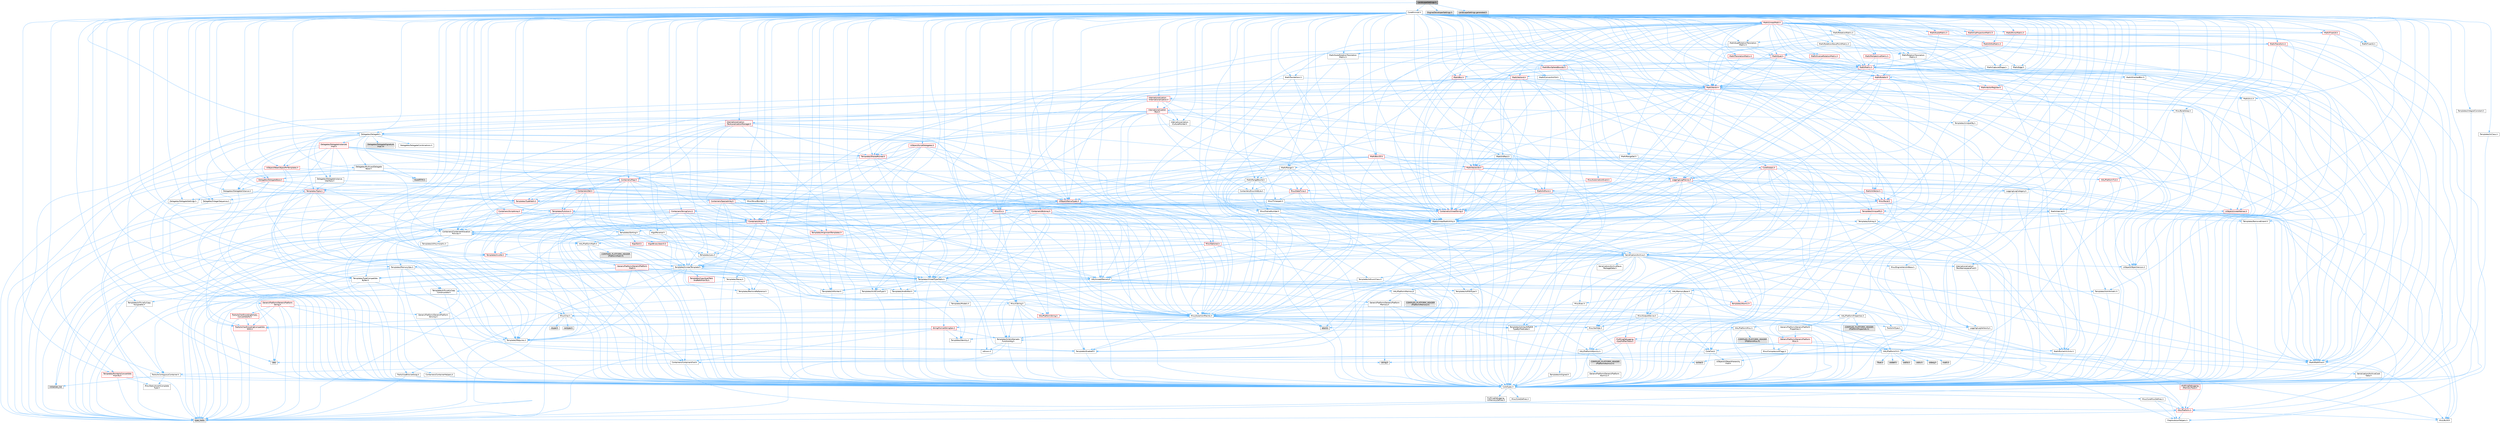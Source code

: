 digraph "LandscapeSettings.h"
{
 // INTERACTIVE_SVG=YES
 // LATEX_PDF_SIZE
  bgcolor="transparent";
  edge [fontname=Helvetica,fontsize=10,labelfontname=Helvetica,labelfontsize=10];
  node [fontname=Helvetica,fontsize=10,shape=box,height=0.2,width=0.4];
  Node1 [id="Node000001",label="LandscapeSettings.h",height=0.2,width=0.4,color="gray40", fillcolor="grey60", style="filled", fontcolor="black",tooltip=" "];
  Node1 -> Node2 [id="edge1_Node000001_Node000002",color="steelblue1",style="solid",tooltip=" "];
  Node2 [id="Node000002",label="CoreMinimal.h",height=0.2,width=0.4,color="grey40", fillcolor="white", style="filled",URL="$d7/d67/CoreMinimal_8h.html",tooltip=" "];
  Node2 -> Node3 [id="edge2_Node000002_Node000003",color="steelblue1",style="solid",tooltip=" "];
  Node3 [id="Node000003",label="CoreTypes.h",height=0.2,width=0.4,color="grey40", fillcolor="white", style="filled",URL="$dc/dec/CoreTypes_8h.html",tooltip=" "];
  Node3 -> Node4 [id="edge3_Node000003_Node000004",color="steelblue1",style="solid",tooltip=" "];
  Node4 [id="Node000004",label="HAL/Platform.h",height=0.2,width=0.4,color="red", fillcolor="#FFF0F0", style="filled",URL="$d9/dd0/Platform_8h.html",tooltip=" "];
  Node4 -> Node5 [id="edge4_Node000004_Node000005",color="steelblue1",style="solid",tooltip=" "];
  Node5 [id="Node000005",label="Misc/Build.h",height=0.2,width=0.4,color="grey40", fillcolor="white", style="filled",URL="$d3/dbb/Build_8h.html",tooltip=" "];
  Node4 -> Node7 [id="edge5_Node000004_Node000007",color="steelblue1",style="solid",tooltip=" "];
  Node7 [id="Node000007",label="type_traits",height=0.2,width=0.4,color="grey60", fillcolor="#E0E0E0", style="filled",tooltip=" "];
  Node4 -> Node8 [id="edge6_Node000004_Node000008",color="steelblue1",style="solid",tooltip=" "];
  Node8 [id="Node000008",label="PreprocessorHelpers.h",height=0.2,width=0.4,color="grey40", fillcolor="white", style="filled",URL="$db/ddb/PreprocessorHelpers_8h.html",tooltip=" "];
  Node3 -> Node14 [id="edge7_Node000003_Node000014",color="steelblue1",style="solid",tooltip=" "];
  Node14 [id="Node000014",label="ProfilingDebugging\l/UMemoryDefines.h",height=0.2,width=0.4,color="grey40", fillcolor="white", style="filled",URL="$d2/da2/UMemoryDefines_8h.html",tooltip=" "];
  Node3 -> Node15 [id="edge8_Node000003_Node000015",color="steelblue1",style="solid",tooltip=" "];
  Node15 [id="Node000015",label="Misc/CoreMiscDefines.h",height=0.2,width=0.4,color="grey40", fillcolor="white", style="filled",URL="$da/d38/CoreMiscDefines_8h.html",tooltip=" "];
  Node15 -> Node4 [id="edge9_Node000015_Node000004",color="steelblue1",style="solid",tooltip=" "];
  Node15 -> Node8 [id="edge10_Node000015_Node000008",color="steelblue1",style="solid",tooltip=" "];
  Node3 -> Node16 [id="edge11_Node000003_Node000016",color="steelblue1",style="solid",tooltip=" "];
  Node16 [id="Node000016",label="Misc/CoreDefines.h",height=0.2,width=0.4,color="grey40", fillcolor="white", style="filled",URL="$d3/dd2/CoreDefines_8h.html",tooltip=" "];
  Node2 -> Node17 [id="edge12_Node000002_Node000017",color="steelblue1",style="solid",tooltip=" "];
  Node17 [id="Node000017",label="CoreFwd.h",height=0.2,width=0.4,color="grey40", fillcolor="white", style="filled",URL="$d1/d1e/CoreFwd_8h.html",tooltip=" "];
  Node17 -> Node3 [id="edge13_Node000017_Node000003",color="steelblue1",style="solid",tooltip=" "];
  Node17 -> Node18 [id="edge14_Node000017_Node000018",color="steelblue1",style="solid",tooltip=" "];
  Node18 [id="Node000018",label="Containers/ContainersFwd.h",height=0.2,width=0.4,color="grey40", fillcolor="white", style="filled",URL="$d4/d0a/ContainersFwd_8h.html",tooltip=" "];
  Node18 -> Node4 [id="edge15_Node000018_Node000004",color="steelblue1",style="solid",tooltip=" "];
  Node18 -> Node3 [id="edge16_Node000018_Node000003",color="steelblue1",style="solid",tooltip=" "];
  Node18 -> Node19 [id="edge17_Node000018_Node000019",color="steelblue1",style="solid",tooltip=" "];
  Node19 [id="Node000019",label="Traits/IsContiguousContainer.h",height=0.2,width=0.4,color="grey40", fillcolor="white", style="filled",URL="$d5/d3c/IsContiguousContainer_8h.html",tooltip=" "];
  Node19 -> Node3 [id="edge18_Node000019_Node000003",color="steelblue1",style="solid",tooltip=" "];
  Node19 -> Node20 [id="edge19_Node000019_Node000020",color="steelblue1",style="solid",tooltip=" "];
  Node20 [id="Node000020",label="Misc/StaticAssertComplete\lType.h",height=0.2,width=0.4,color="grey40", fillcolor="white", style="filled",URL="$d5/d4e/StaticAssertCompleteType_8h.html",tooltip=" "];
  Node19 -> Node21 [id="edge20_Node000019_Node000021",color="steelblue1",style="solid",tooltip=" "];
  Node21 [id="Node000021",label="initializer_list",height=0.2,width=0.4,color="grey60", fillcolor="#E0E0E0", style="filled",tooltip=" "];
  Node17 -> Node22 [id="edge21_Node000017_Node000022",color="steelblue1",style="solid",tooltip=" "];
  Node22 [id="Node000022",label="Math/MathFwd.h",height=0.2,width=0.4,color="grey40", fillcolor="white", style="filled",URL="$d2/d10/MathFwd_8h.html",tooltip=" "];
  Node22 -> Node4 [id="edge22_Node000022_Node000004",color="steelblue1",style="solid",tooltip=" "];
  Node17 -> Node23 [id="edge23_Node000017_Node000023",color="steelblue1",style="solid",tooltip=" "];
  Node23 [id="Node000023",label="UObject/UObjectHierarchy\lFwd.h",height=0.2,width=0.4,color="grey40", fillcolor="white", style="filled",URL="$d3/d13/UObjectHierarchyFwd_8h.html",tooltip=" "];
  Node2 -> Node23 [id="edge24_Node000002_Node000023",color="steelblue1",style="solid",tooltip=" "];
  Node2 -> Node18 [id="edge25_Node000002_Node000018",color="steelblue1",style="solid",tooltip=" "];
  Node2 -> Node24 [id="edge26_Node000002_Node000024",color="steelblue1",style="solid",tooltip=" "];
  Node24 [id="Node000024",label="Misc/VarArgs.h",height=0.2,width=0.4,color="grey40", fillcolor="white", style="filled",URL="$d5/d6f/VarArgs_8h.html",tooltip=" "];
  Node24 -> Node3 [id="edge27_Node000024_Node000003",color="steelblue1",style="solid",tooltip=" "];
  Node2 -> Node25 [id="edge28_Node000002_Node000025",color="steelblue1",style="solid",tooltip=" "];
  Node25 [id="Node000025",label="Logging/LogVerbosity.h",height=0.2,width=0.4,color="grey40", fillcolor="white", style="filled",URL="$d2/d8f/LogVerbosity_8h.html",tooltip=" "];
  Node25 -> Node3 [id="edge29_Node000025_Node000003",color="steelblue1",style="solid",tooltip=" "];
  Node2 -> Node26 [id="edge30_Node000002_Node000026",color="steelblue1",style="solid",tooltip=" "];
  Node26 [id="Node000026",label="Misc/OutputDevice.h",height=0.2,width=0.4,color="grey40", fillcolor="white", style="filled",URL="$d7/d32/OutputDevice_8h.html",tooltip=" "];
  Node26 -> Node17 [id="edge31_Node000026_Node000017",color="steelblue1",style="solid",tooltip=" "];
  Node26 -> Node3 [id="edge32_Node000026_Node000003",color="steelblue1",style="solid",tooltip=" "];
  Node26 -> Node25 [id="edge33_Node000026_Node000025",color="steelblue1",style="solid",tooltip=" "];
  Node26 -> Node24 [id="edge34_Node000026_Node000024",color="steelblue1",style="solid",tooltip=" "];
  Node26 -> Node27 [id="edge35_Node000026_Node000027",color="steelblue1",style="solid",tooltip=" "];
  Node27 [id="Node000027",label="Templates/IsArrayOrRefOf\lTypeByPredicate.h",height=0.2,width=0.4,color="grey40", fillcolor="white", style="filled",URL="$d6/da1/IsArrayOrRefOfTypeByPredicate_8h.html",tooltip=" "];
  Node27 -> Node3 [id="edge36_Node000027_Node000003",color="steelblue1",style="solid",tooltip=" "];
  Node26 -> Node28 [id="edge37_Node000026_Node000028",color="steelblue1",style="solid",tooltip=" "];
  Node28 [id="Node000028",label="Templates/IsValidVariadic\lFunctionArg.h",height=0.2,width=0.4,color="grey40", fillcolor="white", style="filled",URL="$d0/dc8/IsValidVariadicFunctionArg_8h.html",tooltip=" "];
  Node28 -> Node3 [id="edge38_Node000028_Node000003",color="steelblue1",style="solid",tooltip=" "];
  Node28 -> Node29 [id="edge39_Node000028_Node000029",color="steelblue1",style="solid",tooltip=" "];
  Node29 [id="Node000029",label="IsEnum.h",height=0.2,width=0.4,color="grey40", fillcolor="white", style="filled",URL="$d4/de5/IsEnum_8h.html",tooltip=" "];
  Node28 -> Node7 [id="edge40_Node000028_Node000007",color="steelblue1",style="solid",tooltip=" "];
  Node26 -> Node30 [id="edge41_Node000026_Node000030",color="steelblue1",style="solid",tooltip=" "];
  Node30 [id="Node000030",label="Traits/IsCharEncodingCompatible\lWith.h",height=0.2,width=0.4,color="red", fillcolor="#FFF0F0", style="filled",URL="$df/dd1/IsCharEncodingCompatibleWith_8h.html",tooltip=" "];
  Node30 -> Node7 [id="edge42_Node000030_Node000007",color="steelblue1",style="solid",tooltip=" "];
  Node2 -> Node32 [id="edge43_Node000002_Node000032",color="steelblue1",style="solid",tooltip=" "];
  Node32 [id="Node000032",label="HAL/PlatformCrt.h",height=0.2,width=0.4,color="grey40", fillcolor="white", style="filled",URL="$d8/d75/PlatformCrt_8h.html",tooltip=" "];
  Node32 -> Node33 [id="edge44_Node000032_Node000033",color="steelblue1",style="solid",tooltip=" "];
  Node33 [id="Node000033",label="new",height=0.2,width=0.4,color="grey60", fillcolor="#E0E0E0", style="filled",tooltip=" "];
  Node32 -> Node34 [id="edge45_Node000032_Node000034",color="steelblue1",style="solid",tooltip=" "];
  Node34 [id="Node000034",label="wchar.h",height=0.2,width=0.4,color="grey60", fillcolor="#E0E0E0", style="filled",tooltip=" "];
  Node32 -> Node35 [id="edge46_Node000032_Node000035",color="steelblue1",style="solid",tooltip=" "];
  Node35 [id="Node000035",label="stddef.h",height=0.2,width=0.4,color="grey60", fillcolor="#E0E0E0", style="filled",tooltip=" "];
  Node32 -> Node36 [id="edge47_Node000032_Node000036",color="steelblue1",style="solid",tooltip=" "];
  Node36 [id="Node000036",label="stdlib.h",height=0.2,width=0.4,color="grey60", fillcolor="#E0E0E0", style="filled",tooltip=" "];
  Node32 -> Node37 [id="edge48_Node000032_Node000037",color="steelblue1",style="solid",tooltip=" "];
  Node37 [id="Node000037",label="stdio.h",height=0.2,width=0.4,color="grey60", fillcolor="#E0E0E0", style="filled",tooltip=" "];
  Node32 -> Node38 [id="edge49_Node000032_Node000038",color="steelblue1",style="solid",tooltip=" "];
  Node38 [id="Node000038",label="stdarg.h",height=0.2,width=0.4,color="grey60", fillcolor="#E0E0E0", style="filled",tooltip=" "];
  Node32 -> Node39 [id="edge50_Node000032_Node000039",color="steelblue1",style="solid",tooltip=" "];
  Node39 [id="Node000039",label="math.h",height=0.2,width=0.4,color="grey60", fillcolor="#E0E0E0", style="filled",tooltip=" "];
  Node32 -> Node40 [id="edge51_Node000032_Node000040",color="steelblue1",style="solid",tooltip=" "];
  Node40 [id="Node000040",label="float.h",height=0.2,width=0.4,color="grey60", fillcolor="#E0E0E0", style="filled",tooltip=" "];
  Node32 -> Node41 [id="edge52_Node000032_Node000041",color="steelblue1",style="solid",tooltip=" "];
  Node41 [id="Node000041",label="string.h",height=0.2,width=0.4,color="grey60", fillcolor="#E0E0E0", style="filled",tooltip=" "];
  Node2 -> Node42 [id="edge53_Node000002_Node000042",color="steelblue1",style="solid",tooltip=" "];
  Node42 [id="Node000042",label="HAL/PlatformMisc.h",height=0.2,width=0.4,color="grey40", fillcolor="white", style="filled",URL="$d0/df5/PlatformMisc_8h.html",tooltip=" "];
  Node42 -> Node3 [id="edge54_Node000042_Node000003",color="steelblue1",style="solid",tooltip=" "];
  Node42 -> Node43 [id="edge55_Node000042_Node000043",color="steelblue1",style="solid",tooltip=" "];
  Node43 [id="Node000043",label="GenericPlatform/GenericPlatform\lMisc.h",height=0.2,width=0.4,color="red", fillcolor="#FFF0F0", style="filled",URL="$db/d9a/GenericPlatformMisc_8h.html",tooltip=" "];
  Node43 -> Node17 [id="edge56_Node000043_Node000017",color="steelblue1",style="solid",tooltip=" "];
  Node43 -> Node3 [id="edge57_Node000043_Node000003",color="steelblue1",style="solid",tooltip=" "];
  Node43 -> Node32 [id="edge58_Node000043_Node000032",color="steelblue1",style="solid",tooltip=" "];
  Node43 -> Node47 [id="edge59_Node000043_Node000047",color="steelblue1",style="solid",tooltip=" "];
  Node47 [id="Node000047",label="Math/NumericLimits.h",height=0.2,width=0.4,color="grey40", fillcolor="white", style="filled",URL="$df/d1b/NumericLimits_8h.html",tooltip=" "];
  Node47 -> Node3 [id="edge60_Node000047_Node000003",color="steelblue1",style="solid",tooltip=" "];
  Node43 -> Node48 [id="edge61_Node000043_Node000048",color="steelblue1",style="solid",tooltip=" "];
  Node48 [id="Node000048",label="Misc/CompressionFlags.h",height=0.2,width=0.4,color="grey40", fillcolor="white", style="filled",URL="$d9/d76/CompressionFlags_8h.html",tooltip=" "];
  Node42 -> Node52 [id="edge62_Node000042_Node000052",color="steelblue1",style="solid",tooltip=" "];
  Node52 [id="Node000052",label="COMPILED_PLATFORM_HEADER\l(PlatformMisc.h)",height=0.2,width=0.4,color="grey60", fillcolor="#E0E0E0", style="filled",tooltip=" "];
  Node42 -> Node53 [id="edge63_Node000042_Node000053",color="steelblue1",style="solid",tooltip=" "];
  Node53 [id="Node000053",label="ProfilingDebugging\l/CpuProfilerTrace.h",height=0.2,width=0.4,color="red", fillcolor="#FFF0F0", style="filled",URL="$da/dcb/CpuProfilerTrace_8h.html",tooltip=" "];
  Node53 -> Node3 [id="edge64_Node000053_Node000003",color="steelblue1",style="solid",tooltip=" "];
  Node53 -> Node18 [id="edge65_Node000053_Node000018",color="steelblue1",style="solid",tooltip=" "];
  Node53 -> Node54 [id="edge66_Node000053_Node000054",color="steelblue1",style="solid",tooltip=" "];
  Node54 [id="Node000054",label="HAL/PlatformAtomics.h",height=0.2,width=0.4,color="grey40", fillcolor="white", style="filled",URL="$d3/d36/PlatformAtomics_8h.html",tooltip=" "];
  Node54 -> Node3 [id="edge67_Node000054_Node000003",color="steelblue1",style="solid",tooltip=" "];
  Node54 -> Node55 [id="edge68_Node000054_Node000055",color="steelblue1",style="solid",tooltip=" "];
  Node55 [id="Node000055",label="GenericPlatform/GenericPlatform\lAtomics.h",height=0.2,width=0.4,color="grey40", fillcolor="white", style="filled",URL="$da/d72/GenericPlatformAtomics_8h.html",tooltip=" "];
  Node55 -> Node3 [id="edge69_Node000055_Node000003",color="steelblue1",style="solid",tooltip=" "];
  Node54 -> Node56 [id="edge70_Node000054_Node000056",color="steelblue1",style="solid",tooltip=" "];
  Node56 [id="Node000056",label="COMPILED_PLATFORM_HEADER\l(PlatformAtomics.h)",height=0.2,width=0.4,color="grey60", fillcolor="#E0E0E0", style="filled",tooltip=" "];
  Node53 -> Node8 [id="edge71_Node000053_Node000008",color="steelblue1",style="solid",tooltip=" "];
  Node53 -> Node5 [id="edge72_Node000053_Node000005",color="steelblue1",style="solid",tooltip=" "];
  Node2 -> Node61 [id="edge73_Node000002_Node000061",color="steelblue1",style="solid",tooltip=" "];
  Node61 [id="Node000061",label="Misc/AssertionMacros.h",height=0.2,width=0.4,color="grey40", fillcolor="white", style="filled",URL="$d0/dfa/AssertionMacros_8h.html",tooltip=" "];
  Node61 -> Node3 [id="edge74_Node000061_Node000003",color="steelblue1",style="solid",tooltip=" "];
  Node61 -> Node4 [id="edge75_Node000061_Node000004",color="steelblue1",style="solid",tooltip=" "];
  Node61 -> Node42 [id="edge76_Node000061_Node000042",color="steelblue1",style="solid",tooltip=" "];
  Node61 -> Node8 [id="edge77_Node000061_Node000008",color="steelblue1",style="solid",tooltip=" "];
  Node61 -> Node62 [id="edge78_Node000061_Node000062",color="steelblue1",style="solid",tooltip=" "];
  Node62 [id="Node000062",label="Templates/EnableIf.h",height=0.2,width=0.4,color="grey40", fillcolor="white", style="filled",URL="$d7/d60/EnableIf_8h.html",tooltip=" "];
  Node62 -> Node3 [id="edge79_Node000062_Node000003",color="steelblue1",style="solid",tooltip=" "];
  Node61 -> Node27 [id="edge80_Node000061_Node000027",color="steelblue1",style="solid",tooltip=" "];
  Node61 -> Node28 [id="edge81_Node000061_Node000028",color="steelblue1",style="solid",tooltip=" "];
  Node61 -> Node30 [id="edge82_Node000061_Node000030",color="steelblue1",style="solid",tooltip=" "];
  Node61 -> Node24 [id="edge83_Node000061_Node000024",color="steelblue1",style="solid",tooltip=" "];
  Node61 -> Node63 [id="edge84_Node000061_Node000063",color="steelblue1",style="solid",tooltip=" "];
  Node63 [id="Node000063",label="String/FormatStringSan.h",height=0.2,width=0.4,color="red", fillcolor="#FFF0F0", style="filled",URL="$d3/d8b/FormatStringSan_8h.html",tooltip=" "];
  Node63 -> Node7 [id="edge85_Node000063_Node000007",color="steelblue1",style="solid",tooltip=" "];
  Node63 -> Node3 [id="edge86_Node000063_Node000003",color="steelblue1",style="solid",tooltip=" "];
  Node63 -> Node64 [id="edge87_Node000063_Node000064",color="steelblue1",style="solid",tooltip=" "];
  Node64 [id="Node000064",label="Templates/Requires.h",height=0.2,width=0.4,color="grey40", fillcolor="white", style="filled",URL="$dc/d96/Requires_8h.html",tooltip=" "];
  Node64 -> Node62 [id="edge88_Node000064_Node000062",color="steelblue1",style="solid",tooltip=" "];
  Node64 -> Node7 [id="edge89_Node000064_Node000007",color="steelblue1",style="solid",tooltip=" "];
  Node63 -> Node65 [id="edge90_Node000063_Node000065",color="steelblue1",style="solid",tooltip=" "];
  Node65 [id="Node000065",label="Templates/Identity.h",height=0.2,width=0.4,color="grey40", fillcolor="white", style="filled",URL="$d0/dd5/Identity_8h.html",tooltip=" "];
  Node63 -> Node28 [id="edge91_Node000063_Node000028",color="steelblue1",style="solid",tooltip=" "];
  Node63 -> Node18 [id="edge92_Node000063_Node000018",color="steelblue1",style="solid",tooltip=" "];
  Node61 -> Node69 [id="edge93_Node000061_Node000069",color="steelblue1",style="solid",tooltip=" "];
  Node69 [id="Node000069",label="atomic",height=0.2,width=0.4,color="grey60", fillcolor="#E0E0E0", style="filled",tooltip=" "];
  Node2 -> Node70 [id="edge94_Node000002_Node000070",color="steelblue1",style="solid",tooltip=" "];
  Node70 [id="Node000070",label="Templates/IsPointer.h",height=0.2,width=0.4,color="grey40", fillcolor="white", style="filled",URL="$d7/d05/IsPointer_8h.html",tooltip=" "];
  Node70 -> Node3 [id="edge95_Node000070_Node000003",color="steelblue1",style="solid",tooltip=" "];
  Node2 -> Node71 [id="edge96_Node000002_Node000071",color="steelblue1",style="solid",tooltip=" "];
  Node71 [id="Node000071",label="HAL/PlatformMemory.h",height=0.2,width=0.4,color="grey40", fillcolor="white", style="filled",URL="$de/d68/PlatformMemory_8h.html",tooltip=" "];
  Node71 -> Node3 [id="edge97_Node000071_Node000003",color="steelblue1",style="solid",tooltip=" "];
  Node71 -> Node72 [id="edge98_Node000071_Node000072",color="steelblue1",style="solid",tooltip=" "];
  Node72 [id="Node000072",label="GenericPlatform/GenericPlatform\lMemory.h",height=0.2,width=0.4,color="grey40", fillcolor="white", style="filled",URL="$dd/d22/GenericPlatformMemory_8h.html",tooltip=" "];
  Node72 -> Node17 [id="edge99_Node000072_Node000017",color="steelblue1",style="solid",tooltip=" "];
  Node72 -> Node3 [id="edge100_Node000072_Node000003",color="steelblue1",style="solid",tooltip=" "];
  Node72 -> Node73 [id="edge101_Node000072_Node000073",color="steelblue1",style="solid",tooltip=" "];
  Node73 [id="Node000073",label="HAL/PlatformString.h",height=0.2,width=0.4,color="red", fillcolor="#FFF0F0", style="filled",URL="$db/db5/PlatformString_8h.html",tooltip=" "];
  Node73 -> Node3 [id="edge102_Node000073_Node000003",color="steelblue1",style="solid",tooltip=" "];
  Node72 -> Node41 [id="edge103_Node000072_Node000041",color="steelblue1",style="solid",tooltip=" "];
  Node72 -> Node34 [id="edge104_Node000072_Node000034",color="steelblue1",style="solid",tooltip=" "];
  Node71 -> Node75 [id="edge105_Node000071_Node000075",color="steelblue1",style="solid",tooltip=" "];
  Node75 [id="Node000075",label="COMPILED_PLATFORM_HEADER\l(PlatformMemory.h)",height=0.2,width=0.4,color="grey60", fillcolor="#E0E0E0", style="filled",tooltip=" "];
  Node2 -> Node54 [id="edge106_Node000002_Node000054",color="steelblue1",style="solid",tooltip=" "];
  Node2 -> Node76 [id="edge107_Node000002_Node000076",color="steelblue1",style="solid",tooltip=" "];
  Node76 [id="Node000076",label="Misc/Exec.h",height=0.2,width=0.4,color="grey40", fillcolor="white", style="filled",URL="$de/ddb/Exec_8h.html",tooltip=" "];
  Node76 -> Node3 [id="edge108_Node000076_Node000003",color="steelblue1",style="solid",tooltip=" "];
  Node76 -> Node61 [id="edge109_Node000076_Node000061",color="steelblue1",style="solid",tooltip=" "];
  Node2 -> Node77 [id="edge110_Node000002_Node000077",color="steelblue1",style="solid",tooltip=" "];
  Node77 [id="Node000077",label="HAL/MemoryBase.h",height=0.2,width=0.4,color="grey40", fillcolor="white", style="filled",URL="$d6/d9f/MemoryBase_8h.html",tooltip=" "];
  Node77 -> Node3 [id="edge111_Node000077_Node000003",color="steelblue1",style="solid",tooltip=" "];
  Node77 -> Node54 [id="edge112_Node000077_Node000054",color="steelblue1",style="solid",tooltip=" "];
  Node77 -> Node32 [id="edge113_Node000077_Node000032",color="steelblue1",style="solid",tooltip=" "];
  Node77 -> Node76 [id="edge114_Node000077_Node000076",color="steelblue1",style="solid",tooltip=" "];
  Node77 -> Node26 [id="edge115_Node000077_Node000026",color="steelblue1",style="solid",tooltip=" "];
  Node77 -> Node78 [id="edge116_Node000077_Node000078",color="steelblue1",style="solid",tooltip=" "];
  Node78 [id="Node000078",label="Templates/Atomic.h",height=0.2,width=0.4,color="red", fillcolor="#FFF0F0", style="filled",URL="$d3/d91/Atomic_8h.html",tooltip=" "];
  Node78 -> Node86 [id="edge117_Node000078_Node000086",color="steelblue1",style="solid",tooltip=" "];
  Node86 [id="Node000086",label="Traits/IntType.h",height=0.2,width=0.4,color="grey40", fillcolor="white", style="filled",URL="$d7/deb/IntType_8h.html",tooltip=" "];
  Node86 -> Node4 [id="edge118_Node000086_Node000004",color="steelblue1",style="solid",tooltip=" "];
  Node78 -> Node69 [id="edge119_Node000078_Node000069",color="steelblue1",style="solid",tooltip=" "];
  Node2 -> Node87 [id="edge120_Node000002_Node000087",color="steelblue1",style="solid",tooltip=" "];
  Node87 [id="Node000087",label="HAL/UnrealMemory.h",height=0.2,width=0.4,color="grey40", fillcolor="white", style="filled",URL="$d9/d96/UnrealMemory_8h.html",tooltip=" "];
  Node87 -> Node3 [id="edge121_Node000087_Node000003",color="steelblue1",style="solid",tooltip=" "];
  Node87 -> Node72 [id="edge122_Node000087_Node000072",color="steelblue1",style="solid",tooltip=" "];
  Node87 -> Node77 [id="edge123_Node000087_Node000077",color="steelblue1",style="solid",tooltip=" "];
  Node87 -> Node71 [id="edge124_Node000087_Node000071",color="steelblue1",style="solid",tooltip=" "];
  Node87 -> Node88 [id="edge125_Node000087_Node000088",color="steelblue1",style="solid",tooltip=" "];
  Node88 [id="Node000088",label="ProfilingDebugging\l/MemoryTrace.h",height=0.2,width=0.4,color="red", fillcolor="#FFF0F0", style="filled",URL="$da/dd7/MemoryTrace_8h.html",tooltip=" "];
  Node88 -> Node4 [id="edge126_Node000088_Node000004",color="steelblue1",style="solid",tooltip=" "];
  Node87 -> Node70 [id="edge127_Node000087_Node000070",color="steelblue1",style="solid",tooltip=" "];
  Node2 -> Node89 [id="edge128_Node000002_Node000089",color="steelblue1",style="solid",tooltip=" "];
  Node89 [id="Node000089",label="Templates/IsArithmetic.h",height=0.2,width=0.4,color="grey40", fillcolor="white", style="filled",URL="$d2/d5d/IsArithmetic_8h.html",tooltip=" "];
  Node89 -> Node3 [id="edge129_Node000089_Node000003",color="steelblue1",style="solid",tooltip=" "];
  Node2 -> Node83 [id="edge130_Node000002_Node000083",color="steelblue1",style="solid",tooltip=" "];
  Node83 [id="Node000083",label="Templates/AndOrNot.h",height=0.2,width=0.4,color="grey40", fillcolor="white", style="filled",URL="$db/d0a/AndOrNot_8h.html",tooltip=" "];
  Node83 -> Node3 [id="edge131_Node000083_Node000003",color="steelblue1",style="solid",tooltip=" "];
  Node2 -> Node90 [id="edge132_Node000002_Node000090",color="steelblue1",style="solid",tooltip=" "];
  Node90 [id="Node000090",label="Templates/IsPODType.h",height=0.2,width=0.4,color="grey40", fillcolor="white", style="filled",URL="$d7/db1/IsPODType_8h.html",tooltip=" "];
  Node90 -> Node3 [id="edge133_Node000090_Node000003",color="steelblue1",style="solid",tooltip=" "];
  Node2 -> Node91 [id="edge134_Node000002_Node000091",color="steelblue1",style="solid",tooltip=" "];
  Node91 [id="Node000091",label="Templates/IsUECoreType.h",height=0.2,width=0.4,color="grey40", fillcolor="white", style="filled",URL="$d1/db8/IsUECoreType_8h.html",tooltip=" "];
  Node91 -> Node3 [id="edge135_Node000091_Node000003",color="steelblue1",style="solid",tooltip=" "];
  Node91 -> Node7 [id="edge136_Node000091_Node000007",color="steelblue1",style="solid",tooltip=" "];
  Node2 -> Node84 [id="edge137_Node000002_Node000084",color="steelblue1",style="solid",tooltip=" "];
  Node84 [id="Node000084",label="Templates/IsTriviallyCopy\lConstructible.h",height=0.2,width=0.4,color="grey40", fillcolor="white", style="filled",URL="$d3/d78/IsTriviallyCopyConstructible_8h.html",tooltip=" "];
  Node84 -> Node3 [id="edge138_Node000084_Node000003",color="steelblue1",style="solid",tooltip=" "];
  Node84 -> Node7 [id="edge139_Node000084_Node000007",color="steelblue1",style="solid",tooltip=" "];
  Node2 -> Node92 [id="edge140_Node000002_Node000092",color="steelblue1",style="solid",tooltip=" "];
  Node92 [id="Node000092",label="Templates/UnrealTypeTraits.h",height=0.2,width=0.4,color="grey40", fillcolor="white", style="filled",URL="$d2/d2d/UnrealTypeTraits_8h.html",tooltip=" "];
  Node92 -> Node3 [id="edge141_Node000092_Node000003",color="steelblue1",style="solid",tooltip=" "];
  Node92 -> Node70 [id="edge142_Node000092_Node000070",color="steelblue1",style="solid",tooltip=" "];
  Node92 -> Node61 [id="edge143_Node000092_Node000061",color="steelblue1",style="solid",tooltip=" "];
  Node92 -> Node83 [id="edge144_Node000092_Node000083",color="steelblue1",style="solid",tooltip=" "];
  Node92 -> Node62 [id="edge145_Node000092_Node000062",color="steelblue1",style="solid",tooltip=" "];
  Node92 -> Node89 [id="edge146_Node000092_Node000089",color="steelblue1",style="solid",tooltip=" "];
  Node92 -> Node29 [id="edge147_Node000092_Node000029",color="steelblue1",style="solid",tooltip=" "];
  Node92 -> Node93 [id="edge148_Node000092_Node000093",color="steelblue1",style="solid",tooltip=" "];
  Node93 [id="Node000093",label="Templates/Models.h",height=0.2,width=0.4,color="grey40", fillcolor="white", style="filled",URL="$d3/d0c/Models_8h.html",tooltip=" "];
  Node93 -> Node65 [id="edge149_Node000093_Node000065",color="steelblue1",style="solid",tooltip=" "];
  Node92 -> Node90 [id="edge150_Node000092_Node000090",color="steelblue1",style="solid",tooltip=" "];
  Node92 -> Node91 [id="edge151_Node000092_Node000091",color="steelblue1",style="solid",tooltip=" "];
  Node92 -> Node84 [id="edge152_Node000092_Node000084",color="steelblue1",style="solid",tooltip=" "];
  Node2 -> Node62 [id="edge153_Node000002_Node000062",color="steelblue1",style="solid",tooltip=" "];
  Node2 -> Node94 [id="edge154_Node000002_Node000094",color="steelblue1",style="solid",tooltip=" "];
  Node94 [id="Node000094",label="Templates/RemoveReference.h",height=0.2,width=0.4,color="grey40", fillcolor="white", style="filled",URL="$da/dbe/RemoveReference_8h.html",tooltip=" "];
  Node94 -> Node3 [id="edge155_Node000094_Node000003",color="steelblue1",style="solid",tooltip=" "];
  Node2 -> Node95 [id="edge156_Node000002_Node000095",color="steelblue1",style="solid",tooltip=" "];
  Node95 [id="Node000095",label="Templates/IntegralConstant.h",height=0.2,width=0.4,color="grey40", fillcolor="white", style="filled",URL="$db/d1b/IntegralConstant_8h.html",tooltip=" "];
  Node95 -> Node3 [id="edge157_Node000095_Node000003",color="steelblue1",style="solid",tooltip=" "];
  Node2 -> Node96 [id="edge158_Node000002_Node000096",color="steelblue1",style="solid",tooltip=" "];
  Node96 [id="Node000096",label="Templates/IsClass.h",height=0.2,width=0.4,color="grey40", fillcolor="white", style="filled",URL="$db/dcb/IsClass_8h.html",tooltip=" "];
  Node96 -> Node3 [id="edge159_Node000096_Node000003",color="steelblue1",style="solid",tooltip=" "];
  Node2 -> Node97 [id="edge160_Node000002_Node000097",color="steelblue1",style="solid",tooltip=" "];
  Node97 [id="Node000097",label="Templates/TypeCompatible\lBytes.h",height=0.2,width=0.4,color="grey40", fillcolor="white", style="filled",URL="$df/d0a/TypeCompatibleBytes_8h.html",tooltip=" "];
  Node97 -> Node3 [id="edge161_Node000097_Node000003",color="steelblue1",style="solid",tooltip=" "];
  Node97 -> Node41 [id="edge162_Node000097_Node000041",color="steelblue1",style="solid",tooltip=" "];
  Node97 -> Node33 [id="edge163_Node000097_Node000033",color="steelblue1",style="solid",tooltip=" "];
  Node97 -> Node7 [id="edge164_Node000097_Node000007",color="steelblue1",style="solid",tooltip=" "];
  Node2 -> Node19 [id="edge165_Node000002_Node000019",color="steelblue1",style="solid",tooltip=" "];
  Node2 -> Node98 [id="edge166_Node000002_Node000098",color="steelblue1",style="solid",tooltip=" "];
  Node98 [id="Node000098",label="Templates/UnrealTemplate.h",height=0.2,width=0.4,color="grey40", fillcolor="white", style="filled",URL="$d4/d24/UnrealTemplate_8h.html",tooltip=" "];
  Node98 -> Node3 [id="edge167_Node000098_Node000003",color="steelblue1",style="solid",tooltip=" "];
  Node98 -> Node70 [id="edge168_Node000098_Node000070",color="steelblue1",style="solid",tooltip=" "];
  Node98 -> Node87 [id="edge169_Node000098_Node000087",color="steelblue1",style="solid",tooltip=" "];
  Node98 -> Node99 [id="edge170_Node000098_Node000099",color="steelblue1",style="solid",tooltip=" "];
  Node99 [id="Node000099",label="Templates/CopyQualifiers\lAndRefsFromTo.h",height=0.2,width=0.4,color="red", fillcolor="#FFF0F0", style="filled",URL="$d3/db3/CopyQualifiersAndRefsFromTo_8h.html",tooltip=" "];
  Node98 -> Node92 [id="edge171_Node000098_Node000092",color="steelblue1",style="solid",tooltip=" "];
  Node98 -> Node94 [id="edge172_Node000098_Node000094",color="steelblue1",style="solid",tooltip=" "];
  Node98 -> Node64 [id="edge173_Node000098_Node000064",color="steelblue1",style="solid",tooltip=" "];
  Node98 -> Node97 [id="edge174_Node000098_Node000097",color="steelblue1",style="solid",tooltip=" "];
  Node98 -> Node65 [id="edge175_Node000098_Node000065",color="steelblue1",style="solid",tooltip=" "];
  Node98 -> Node19 [id="edge176_Node000098_Node000019",color="steelblue1",style="solid",tooltip=" "];
  Node98 -> Node101 [id="edge177_Node000098_Node000101",color="steelblue1",style="solid",tooltip=" "];
  Node101 [id="Node000101",label="Traits/UseBitwiseSwap.h",height=0.2,width=0.4,color="grey40", fillcolor="white", style="filled",URL="$db/df3/UseBitwiseSwap_8h.html",tooltip=" "];
  Node101 -> Node3 [id="edge178_Node000101_Node000003",color="steelblue1",style="solid",tooltip=" "];
  Node101 -> Node7 [id="edge179_Node000101_Node000007",color="steelblue1",style="solid",tooltip=" "];
  Node98 -> Node7 [id="edge180_Node000098_Node000007",color="steelblue1",style="solid",tooltip=" "];
  Node2 -> Node47 [id="edge181_Node000002_Node000047",color="steelblue1",style="solid",tooltip=" "];
  Node2 -> Node102 [id="edge182_Node000002_Node000102",color="steelblue1",style="solid",tooltip=" "];
  Node102 [id="Node000102",label="HAL/PlatformMath.h",height=0.2,width=0.4,color="grey40", fillcolor="white", style="filled",URL="$dc/d53/PlatformMath_8h.html",tooltip=" "];
  Node102 -> Node3 [id="edge183_Node000102_Node000003",color="steelblue1",style="solid",tooltip=" "];
  Node102 -> Node103 [id="edge184_Node000102_Node000103",color="steelblue1",style="solid",tooltip=" "];
  Node103 [id="Node000103",label="GenericPlatform/GenericPlatform\lMath.h",height=0.2,width=0.4,color="red", fillcolor="#FFF0F0", style="filled",URL="$d5/d79/GenericPlatformMath_8h.html",tooltip=" "];
  Node103 -> Node3 [id="edge185_Node000103_Node000003",color="steelblue1",style="solid",tooltip=" "];
  Node103 -> Node18 [id="edge186_Node000103_Node000018",color="steelblue1",style="solid",tooltip=" "];
  Node103 -> Node32 [id="edge187_Node000103_Node000032",color="steelblue1",style="solid",tooltip=" "];
  Node103 -> Node83 [id="edge188_Node000103_Node000083",color="steelblue1",style="solid",tooltip=" "];
  Node103 -> Node104 [id="edge189_Node000103_Node000104",color="steelblue1",style="solid",tooltip=" "];
  Node104 [id="Node000104",label="Templates/Decay.h",height=0.2,width=0.4,color="grey40", fillcolor="white", style="filled",URL="$dd/d0f/Decay_8h.html",tooltip=" "];
  Node104 -> Node3 [id="edge190_Node000104_Node000003",color="steelblue1",style="solid",tooltip=" "];
  Node104 -> Node94 [id="edge191_Node000104_Node000094",color="steelblue1",style="solid",tooltip=" "];
  Node104 -> Node7 [id="edge192_Node000104_Node000007",color="steelblue1",style="solid",tooltip=" "];
  Node103 -> Node92 [id="edge193_Node000103_Node000092",color="steelblue1",style="solid",tooltip=" "];
  Node103 -> Node64 [id="edge194_Node000103_Node000064",color="steelblue1",style="solid",tooltip=" "];
  Node103 -> Node97 [id="edge195_Node000103_Node000097",color="steelblue1",style="solid",tooltip=" "];
  Node103 -> Node7 [id="edge196_Node000103_Node000007",color="steelblue1",style="solid",tooltip=" "];
  Node102 -> Node109 [id="edge197_Node000102_Node000109",color="steelblue1",style="solid",tooltip=" "];
  Node109 [id="Node000109",label="COMPILED_PLATFORM_HEADER\l(PlatformMath.h)",height=0.2,width=0.4,color="grey60", fillcolor="#E0E0E0", style="filled",tooltip=" "];
  Node2 -> Node85 [id="edge198_Node000002_Node000085",color="steelblue1",style="solid",tooltip=" "];
  Node85 [id="Node000085",label="Templates/IsTriviallyCopy\lAssignable.h",height=0.2,width=0.4,color="grey40", fillcolor="white", style="filled",URL="$d2/df2/IsTriviallyCopyAssignable_8h.html",tooltip=" "];
  Node85 -> Node3 [id="edge199_Node000085_Node000003",color="steelblue1",style="solid",tooltip=" "];
  Node85 -> Node7 [id="edge200_Node000085_Node000007",color="steelblue1",style="solid",tooltip=" "];
  Node2 -> Node110 [id="edge201_Node000002_Node000110",color="steelblue1",style="solid",tooltip=" "];
  Node110 [id="Node000110",label="Templates/MemoryOps.h",height=0.2,width=0.4,color="grey40", fillcolor="white", style="filled",URL="$db/dea/MemoryOps_8h.html",tooltip=" "];
  Node110 -> Node3 [id="edge202_Node000110_Node000003",color="steelblue1",style="solid",tooltip=" "];
  Node110 -> Node87 [id="edge203_Node000110_Node000087",color="steelblue1",style="solid",tooltip=" "];
  Node110 -> Node85 [id="edge204_Node000110_Node000085",color="steelblue1",style="solid",tooltip=" "];
  Node110 -> Node84 [id="edge205_Node000110_Node000084",color="steelblue1",style="solid",tooltip=" "];
  Node110 -> Node64 [id="edge206_Node000110_Node000064",color="steelblue1",style="solid",tooltip=" "];
  Node110 -> Node92 [id="edge207_Node000110_Node000092",color="steelblue1",style="solid",tooltip=" "];
  Node110 -> Node101 [id="edge208_Node000110_Node000101",color="steelblue1",style="solid",tooltip=" "];
  Node110 -> Node33 [id="edge209_Node000110_Node000033",color="steelblue1",style="solid",tooltip=" "];
  Node110 -> Node7 [id="edge210_Node000110_Node000007",color="steelblue1",style="solid",tooltip=" "];
  Node2 -> Node111 [id="edge211_Node000002_Node000111",color="steelblue1",style="solid",tooltip=" "];
  Node111 [id="Node000111",label="Containers/ContainerAllocation\lPolicies.h",height=0.2,width=0.4,color="grey40", fillcolor="white", style="filled",URL="$d7/dff/ContainerAllocationPolicies_8h.html",tooltip=" "];
  Node111 -> Node3 [id="edge212_Node000111_Node000003",color="steelblue1",style="solid",tooltip=" "];
  Node111 -> Node112 [id="edge213_Node000111_Node000112",color="steelblue1",style="solid",tooltip=" "];
  Node112 [id="Node000112",label="Containers/ContainerHelpers.h",height=0.2,width=0.4,color="grey40", fillcolor="white", style="filled",URL="$d7/d33/ContainerHelpers_8h.html",tooltip=" "];
  Node112 -> Node3 [id="edge214_Node000112_Node000003",color="steelblue1",style="solid",tooltip=" "];
  Node111 -> Node111 [id="edge215_Node000111_Node000111",color="steelblue1",style="solid",tooltip=" "];
  Node111 -> Node102 [id="edge216_Node000111_Node000102",color="steelblue1",style="solid",tooltip=" "];
  Node111 -> Node87 [id="edge217_Node000111_Node000087",color="steelblue1",style="solid",tooltip=" "];
  Node111 -> Node47 [id="edge218_Node000111_Node000047",color="steelblue1",style="solid",tooltip=" "];
  Node111 -> Node61 [id="edge219_Node000111_Node000061",color="steelblue1",style="solid",tooltip=" "];
  Node111 -> Node113 [id="edge220_Node000111_Node000113",color="steelblue1",style="solid",tooltip=" "];
  Node113 [id="Node000113",label="Templates/IsPolymorphic.h",height=0.2,width=0.4,color="grey40", fillcolor="white", style="filled",URL="$dc/d20/IsPolymorphic_8h.html",tooltip=" "];
  Node111 -> Node110 [id="edge221_Node000111_Node000110",color="steelblue1",style="solid",tooltip=" "];
  Node111 -> Node97 [id="edge222_Node000111_Node000097",color="steelblue1",style="solid",tooltip=" "];
  Node111 -> Node7 [id="edge223_Node000111_Node000007",color="steelblue1",style="solid",tooltip=" "];
  Node2 -> Node114 [id="edge224_Node000002_Node000114",color="steelblue1",style="solid",tooltip=" "];
  Node114 [id="Node000114",label="Templates/IsEnumClass.h",height=0.2,width=0.4,color="grey40", fillcolor="white", style="filled",URL="$d7/d15/IsEnumClass_8h.html",tooltip=" "];
  Node114 -> Node3 [id="edge225_Node000114_Node000003",color="steelblue1",style="solid",tooltip=" "];
  Node114 -> Node83 [id="edge226_Node000114_Node000083",color="steelblue1",style="solid",tooltip=" "];
  Node2 -> Node115 [id="edge227_Node000002_Node000115",color="steelblue1",style="solid",tooltip=" "];
  Node115 [id="Node000115",label="HAL/PlatformProperties.h",height=0.2,width=0.4,color="grey40", fillcolor="white", style="filled",URL="$d9/db0/PlatformProperties_8h.html",tooltip=" "];
  Node115 -> Node3 [id="edge228_Node000115_Node000003",color="steelblue1",style="solid",tooltip=" "];
  Node115 -> Node116 [id="edge229_Node000115_Node000116",color="steelblue1",style="solid",tooltip=" "];
  Node116 [id="Node000116",label="GenericPlatform/GenericPlatform\lProperties.h",height=0.2,width=0.4,color="grey40", fillcolor="white", style="filled",URL="$d2/dcd/GenericPlatformProperties_8h.html",tooltip=" "];
  Node116 -> Node3 [id="edge230_Node000116_Node000003",color="steelblue1",style="solid",tooltip=" "];
  Node116 -> Node43 [id="edge231_Node000116_Node000043",color="steelblue1",style="solid",tooltip=" "];
  Node115 -> Node117 [id="edge232_Node000115_Node000117",color="steelblue1",style="solid",tooltip=" "];
  Node117 [id="Node000117",label="COMPILED_PLATFORM_HEADER\l(PlatformProperties.h)",height=0.2,width=0.4,color="grey60", fillcolor="#E0E0E0", style="filled",tooltip=" "];
  Node2 -> Node118 [id="edge233_Node000002_Node000118",color="steelblue1",style="solid",tooltip=" "];
  Node118 [id="Node000118",label="Misc/EngineVersionBase.h",height=0.2,width=0.4,color="grey40", fillcolor="white", style="filled",URL="$d5/d2b/EngineVersionBase_8h.html",tooltip=" "];
  Node118 -> Node3 [id="edge234_Node000118_Node000003",color="steelblue1",style="solid",tooltip=" "];
  Node2 -> Node119 [id="edge235_Node000002_Node000119",color="steelblue1",style="solid",tooltip=" "];
  Node119 [id="Node000119",label="Internationalization\l/TextNamespaceFwd.h",height=0.2,width=0.4,color="grey40", fillcolor="white", style="filled",URL="$d8/d97/TextNamespaceFwd_8h.html",tooltip=" "];
  Node119 -> Node3 [id="edge236_Node000119_Node000003",color="steelblue1",style="solid",tooltip=" "];
  Node2 -> Node120 [id="edge237_Node000002_Node000120",color="steelblue1",style="solid",tooltip=" "];
  Node120 [id="Node000120",label="Serialization/Archive.h",height=0.2,width=0.4,color="grey40", fillcolor="white", style="filled",URL="$d7/d3b/Archive_8h.html",tooltip=" "];
  Node120 -> Node17 [id="edge238_Node000120_Node000017",color="steelblue1",style="solid",tooltip=" "];
  Node120 -> Node3 [id="edge239_Node000120_Node000003",color="steelblue1",style="solid",tooltip=" "];
  Node120 -> Node115 [id="edge240_Node000120_Node000115",color="steelblue1",style="solid",tooltip=" "];
  Node120 -> Node119 [id="edge241_Node000120_Node000119",color="steelblue1",style="solid",tooltip=" "];
  Node120 -> Node22 [id="edge242_Node000120_Node000022",color="steelblue1",style="solid",tooltip=" "];
  Node120 -> Node61 [id="edge243_Node000120_Node000061",color="steelblue1",style="solid",tooltip=" "];
  Node120 -> Node5 [id="edge244_Node000120_Node000005",color="steelblue1",style="solid",tooltip=" "];
  Node120 -> Node48 [id="edge245_Node000120_Node000048",color="steelblue1",style="solid",tooltip=" "];
  Node120 -> Node118 [id="edge246_Node000120_Node000118",color="steelblue1",style="solid",tooltip=" "];
  Node120 -> Node24 [id="edge247_Node000120_Node000024",color="steelblue1",style="solid",tooltip=" "];
  Node120 -> Node121 [id="edge248_Node000120_Node000121",color="steelblue1",style="solid",tooltip=" "];
  Node121 [id="Node000121",label="Serialization/ArchiveCook\lData.h",height=0.2,width=0.4,color="grey40", fillcolor="white", style="filled",URL="$dc/db6/ArchiveCookData_8h.html",tooltip=" "];
  Node121 -> Node4 [id="edge249_Node000121_Node000004",color="steelblue1",style="solid",tooltip=" "];
  Node120 -> Node122 [id="edge250_Node000120_Node000122",color="steelblue1",style="solid",tooltip=" "];
  Node122 [id="Node000122",label="Serialization/ArchiveSave\lPackageData.h",height=0.2,width=0.4,color="grey40", fillcolor="white", style="filled",URL="$d1/d37/ArchiveSavePackageData_8h.html",tooltip=" "];
  Node120 -> Node62 [id="edge251_Node000120_Node000062",color="steelblue1",style="solid",tooltip=" "];
  Node120 -> Node27 [id="edge252_Node000120_Node000027",color="steelblue1",style="solid",tooltip=" "];
  Node120 -> Node114 [id="edge253_Node000120_Node000114",color="steelblue1",style="solid",tooltip=" "];
  Node120 -> Node107 [id="edge254_Node000120_Node000107",color="steelblue1",style="solid",tooltip=" "];
  Node107 [id="Node000107",label="Templates/IsSigned.h",height=0.2,width=0.4,color="grey40", fillcolor="white", style="filled",URL="$d8/dd8/IsSigned_8h.html",tooltip=" "];
  Node107 -> Node3 [id="edge255_Node000107_Node000003",color="steelblue1",style="solid",tooltip=" "];
  Node120 -> Node28 [id="edge256_Node000120_Node000028",color="steelblue1",style="solid",tooltip=" "];
  Node120 -> Node98 [id="edge257_Node000120_Node000098",color="steelblue1",style="solid",tooltip=" "];
  Node120 -> Node30 [id="edge258_Node000120_Node000030",color="steelblue1",style="solid",tooltip=" "];
  Node120 -> Node123 [id="edge259_Node000120_Node000123",color="steelblue1",style="solid",tooltip=" "];
  Node123 [id="Node000123",label="UObject/ObjectVersion.h",height=0.2,width=0.4,color="grey40", fillcolor="white", style="filled",URL="$da/d63/ObjectVersion_8h.html",tooltip=" "];
  Node123 -> Node3 [id="edge260_Node000123_Node000003",color="steelblue1",style="solid",tooltip=" "];
  Node2 -> Node124 [id="edge261_Node000002_Node000124",color="steelblue1",style="solid",tooltip=" "];
  Node124 [id="Node000124",label="Templates/Less.h",height=0.2,width=0.4,color="grey40", fillcolor="white", style="filled",URL="$de/dc8/Less_8h.html",tooltip=" "];
  Node124 -> Node3 [id="edge262_Node000124_Node000003",color="steelblue1",style="solid",tooltip=" "];
  Node124 -> Node98 [id="edge263_Node000124_Node000098",color="steelblue1",style="solid",tooltip=" "];
  Node2 -> Node125 [id="edge264_Node000002_Node000125",color="steelblue1",style="solid",tooltip=" "];
  Node125 [id="Node000125",label="Templates/Sorting.h",height=0.2,width=0.4,color="grey40", fillcolor="white", style="filled",URL="$d3/d9e/Sorting_8h.html",tooltip=" "];
  Node125 -> Node3 [id="edge265_Node000125_Node000003",color="steelblue1",style="solid",tooltip=" "];
  Node125 -> Node126 [id="edge266_Node000125_Node000126",color="steelblue1",style="solid",tooltip=" "];
  Node126 [id="Node000126",label="Algo/BinarySearch.h",height=0.2,width=0.4,color="red", fillcolor="#FFF0F0", style="filled",URL="$db/db4/BinarySearch_8h.html",tooltip=" "];
  Node126 -> Node128 [id="edge267_Node000126_Node000128",color="steelblue1",style="solid",tooltip=" "];
  Node128 [id="Node000128",label="Templates/Invoke.h",height=0.2,width=0.4,color="red", fillcolor="#FFF0F0", style="filled",URL="$d7/deb/Invoke_8h.html",tooltip=" "];
  Node128 -> Node3 [id="edge268_Node000128_Node000003",color="steelblue1",style="solid",tooltip=" "];
  Node128 -> Node98 [id="edge269_Node000128_Node000098",color="steelblue1",style="solid",tooltip=" "];
  Node128 -> Node7 [id="edge270_Node000128_Node000007",color="steelblue1",style="solid",tooltip=" "];
  Node126 -> Node124 [id="edge271_Node000126_Node000124",color="steelblue1",style="solid",tooltip=" "];
  Node125 -> Node130 [id="edge272_Node000125_Node000130",color="steelblue1",style="solid",tooltip=" "];
  Node130 [id="Node000130",label="Algo/Sort.h",height=0.2,width=0.4,color="red", fillcolor="#FFF0F0", style="filled",URL="$d1/d87/Sort_8h.html",tooltip=" "];
  Node125 -> Node102 [id="edge273_Node000125_Node000102",color="steelblue1",style="solid",tooltip=" "];
  Node125 -> Node124 [id="edge274_Node000125_Node000124",color="steelblue1",style="solid",tooltip=" "];
  Node2 -> Node136 [id="edge275_Node000002_Node000136",color="steelblue1",style="solid",tooltip=" "];
  Node136 [id="Node000136",label="Misc/Char.h",height=0.2,width=0.4,color="grey40", fillcolor="white", style="filled",URL="$d0/d58/Char_8h.html",tooltip=" "];
  Node136 -> Node3 [id="edge276_Node000136_Node000003",color="steelblue1",style="solid",tooltip=" "];
  Node136 -> Node86 [id="edge277_Node000136_Node000086",color="steelblue1",style="solid",tooltip=" "];
  Node136 -> Node137 [id="edge278_Node000136_Node000137",color="steelblue1",style="solid",tooltip=" "];
  Node137 [id="Node000137",label="ctype.h",height=0.2,width=0.4,color="grey60", fillcolor="#E0E0E0", style="filled",tooltip=" "];
  Node136 -> Node138 [id="edge279_Node000136_Node000138",color="steelblue1",style="solid",tooltip=" "];
  Node138 [id="Node000138",label="wctype.h",height=0.2,width=0.4,color="grey60", fillcolor="#E0E0E0", style="filled",tooltip=" "];
  Node136 -> Node7 [id="edge280_Node000136_Node000007",color="steelblue1",style="solid",tooltip=" "];
  Node2 -> Node139 [id="edge281_Node000002_Node000139",color="steelblue1",style="solid",tooltip=" "];
  Node139 [id="Node000139",label="GenericPlatform/GenericPlatform\lStricmp.h",height=0.2,width=0.4,color="grey40", fillcolor="white", style="filled",URL="$d2/d86/GenericPlatformStricmp_8h.html",tooltip=" "];
  Node139 -> Node3 [id="edge282_Node000139_Node000003",color="steelblue1",style="solid",tooltip=" "];
  Node2 -> Node140 [id="edge283_Node000002_Node000140",color="steelblue1",style="solid",tooltip=" "];
  Node140 [id="Node000140",label="GenericPlatform/GenericPlatform\lString.h",height=0.2,width=0.4,color="red", fillcolor="#FFF0F0", style="filled",URL="$dd/d20/GenericPlatformString_8h.html",tooltip=" "];
  Node140 -> Node3 [id="edge284_Node000140_Node000003",color="steelblue1",style="solid",tooltip=" "];
  Node140 -> Node139 [id="edge285_Node000140_Node000139",color="steelblue1",style="solid",tooltip=" "];
  Node140 -> Node62 [id="edge286_Node000140_Node000062",color="steelblue1",style="solid",tooltip=" "];
  Node140 -> Node30 [id="edge287_Node000140_Node000030",color="steelblue1",style="solid",tooltip=" "];
  Node140 -> Node141 [id="edge288_Node000140_Node000141",color="steelblue1",style="solid",tooltip=" "];
  Node141 [id="Node000141",label="Traits/IsCharEncodingSimply\lConvertibleTo.h",height=0.2,width=0.4,color="red", fillcolor="#FFF0F0", style="filled",URL="$d4/dee/IsCharEncodingSimplyConvertibleTo_8h.html",tooltip=" "];
  Node141 -> Node7 [id="edge289_Node000141_Node000007",color="steelblue1",style="solid",tooltip=" "];
  Node141 -> Node30 [id="edge290_Node000141_Node000030",color="steelblue1",style="solid",tooltip=" "];
  Node140 -> Node7 [id="edge291_Node000140_Node000007",color="steelblue1",style="solid",tooltip=" "];
  Node2 -> Node73 [id="edge292_Node000002_Node000073",color="steelblue1",style="solid",tooltip=" "];
  Node2 -> Node143 [id="edge293_Node000002_Node000143",color="steelblue1",style="solid",tooltip=" "];
  Node143 [id="Node000143",label="Misc/CString.h",height=0.2,width=0.4,color="grey40", fillcolor="white", style="filled",URL="$d2/d49/CString_8h.html",tooltip=" "];
  Node143 -> Node3 [id="edge294_Node000143_Node000003",color="steelblue1",style="solid",tooltip=" "];
  Node143 -> Node32 [id="edge295_Node000143_Node000032",color="steelblue1",style="solid",tooltip=" "];
  Node143 -> Node73 [id="edge296_Node000143_Node000073",color="steelblue1",style="solid",tooltip=" "];
  Node143 -> Node61 [id="edge297_Node000143_Node000061",color="steelblue1",style="solid",tooltip=" "];
  Node143 -> Node136 [id="edge298_Node000143_Node000136",color="steelblue1",style="solid",tooltip=" "];
  Node143 -> Node24 [id="edge299_Node000143_Node000024",color="steelblue1",style="solid",tooltip=" "];
  Node143 -> Node27 [id="edge300_Node000143_Node000027",color="steelblue1",style="solid",tooltip=" "];
  Node143 -> Node28 [id="edge301_Node000143_Node000028",color="steelblue1",style="solid",tooltip=" "];
  Node143 -> Node30 [id="edge302_Node000143_Node000030",color="steelblue1",style="solid",tooltip=" "];
  Node2 -> Node144 [id="edge303_Node000002_Node000144",color="steelblue1",style="solid",tooltip=" "];
  Node144 [id="Node000144",label="Misc/Crc.h",height=0.2,width=0.4,color="red", fillcolor="#FFF0F0", style="filled",URL="$d4/dd2/Crc_8h.html",tooltip=" "];
  Node144 -> Node3 [id="edge304_Node000144_Node000003",color="steelblue1",style="solid",tooltip=" "];
  Node144 -> Node73 [id="edge305_Node000144_Node000073",color="steelblue1",style="solid",tooltip=" "];
  Node144 -> Node61 [id="edge306_Node000144_Node000061",color="steelblue1",style="solid",tooltip=" "];
  Node144 -> Node143 [id="edge307_Node000144_Node000143",color="steelblue1",style="solid",tooltip=" "];
  Node144 -> Node136 [id="edge308_Node000144_Node000136",color="steelblue1",style="solid",tooltip=" "];
  Node144 -> Node92 [id="edge309_Node000144_Node000092",color="steelblue1",style="solid",tooltip=" "];
  Node2 -> Node135 [id="edge310_Node000002_Node000135",color="steelblue1",style="solid",tooltip=" "];
  Node135 [id="Node000135",label="Math/UnrealMathUtility.h",height=0.2,width=0.4,color="grey40", fillcolor="white", style="filled",URL="$db/db8/UnrealMathUtility_8h.html",tooltip=" "];
  Node135 -> Node3 [id="edge311_Node000135_Node000003",color="steelblue1",style="solid",tooltip=" "];
  Node135 -> Node61 [id="edge312_Node000135_Node000061",color="steelblue1",style="solid",tooltip=" "];
  Node135 -> Node102 [id="edge313_Node000135_Node000102",color="steelblue1",style="solid",tooltip=" "];
  Node135 -> Node22 [id="edge314_Node000135_Node000022",color="steelblue1",style="solid",tooltip=" "];
  Node135 -> Node65 [id="edge315_Node000135_Node000065",color="steelblue1",style="solid",tooltip=" "];
  Node135 -> Node64 [id="edge316_Node000135_Node000064",color="steelblue1",style="solid",tooltip=" "];
  Node2 -> Node145 [id="edge317_Node000002_Node000145",color="steelblue1",style="solid",tooltip=" "];
  Node145 [id="Node000145",label="Containers/UnrealString.h",height=0.2,width=0.4,color="red", fillcolor="#FFF0F0", style="filled",URL="$d5/dba/UnrealString_8h.html",tooltip=" "];
  Node2 -> Node149 [id="edge318_Node000002_Node000149",color="steelblue1",style="solid",tooltip=" "];
  Node149 [id="Node000149",label="Containers/Array.h",height=0.2,width=0.4,color="red", fillcolor="#FFF0F0", style="filled",URL="$df/dd0/Array_8h.html",tooltip=" "];
  Node149 -> Node3 [id="edge319_Node000149_Node000003",color="steelblue1",style="solid",tooltip=" "];
  Node149 -> Node61 [id="edge320_Node000149_Node000061",color="steelblue1",style="solid",tooltip=" "];
  Node149 -> Node87 [id="edge321_Node000149_Node000087",color="steelblue1",style="solid",tooltip=" "];
  Node149 -> Node92 [id="edge322_Node000149_Node000092",color="steelblue1",style="solid",tooltip=" "];
  Node149 -> Node98 [id="edge323_Node000149_Node000098",color="steelblue1",style="solid",tooltip=" "];
  Node149 -> Node111 [id="edge324_Node000149_Node000111",color="steelblue1",style="solid",tooltip=" "];
  Node149 -> Node120 [id="edge325_Node000149_Node000120",color="steelblue1",style="solid",tooltip=" "];
  Node149 -> Node128 [id="edge326_Node000149_Node000128",color="steelblue1",style="solid",tooltip=" "];
  Node149 -> Node124 [id="edge327_Node000149_Node000124",color="steelblue1",style="solid",tooltip=" "];
  Node149 -> Node64 [id="edge328_Node000149_Node000064",color="steelblue1",style="solid",tooltip=" "];
  Node149 -> Node125 [id="edge329_Node000149_Node000125",color="steelblue1",style="solid",tooltip=" "];
  Node149 -> Node172 [id="edge330_Node000149_Node000172",color="steelblue1",style="solid",tooltip=" "];
  Node172 [id="Node000172",label="Templates/AlignmentTemplates.h",height=0.2,width=0.4,color="red", fillcolor="#FFF0F0", style="filled",URL="$dd/d32/AlignmentTemplates_8h.html",tooltip=" "];
  Node172 -> Node3 [id="edge331_Node000172_Node000003",color="steelblue1",style="solid",tooltip=" "];
  Node172 -> Node70 [id="edge332_Node000172_Node000070",color="steelblue1",style="solid",tooltip=" "];
  Node149 -> Node7 [id="edge333_Node000149_Node000007",color="steelblue1",style="solid",tooltip=" "];
  Node2 -> Node173 [id="edge334_Node000002_Node000173",color="steelblue1",style="solid",tooltip=" "];
  Node173 [id="Node000173",label="Misc/FrameNumber.h",height=0.2,width=0.4,color="grey40", fillcolor="white", style="filled",URL="$dd/dbd/FrameNumber_8h.html",tooltip=" "];
  Node173 -> Node3 [id="edge335_Node000173_Node000003",color="steelblue1",style="solid",tooltip=" "];
  Node173 -> Node47 [id="edge336_Node000173_Node000047",color="steelblue1",style="solid",tooltip=" "];
  Node173 -> Node135 [id="edge337_Node000173_Node000135",color="steelblue1",style="solid",tooltip=" "];
  Node173 -> Node62 [id="edge338_Node000173_Node000062",color="steelblue1",style="solid",tooltip=" "];
  Node173 -> Node92 [id="edge339_Node000173_Node000092",color="steelblue1",style="solid",tooltip=" "];
  Node2 -> Node174 [id="edge340_Node000002_Node000174",color="steelblue1",style="solid",tooltip=" "];
  Node174 [id="Node000174",label="Misc/Timespan.h",height=0.2,width=0.4,color="grey40", fillcolor="white", style="filled",URL="$da/dd9/Timespan_8h.html",tooltip=" "];
  Node174 -> Node3 [id="edge341_Node000174_Node000003",color="steelblue1",style="solid",tooltip=" "];
  Node174 -> Node175 [id="edge342_Node000174_Node000175",color="steelblue1",style="solid",tooltip=" "];
  Node175 [id="Node000175",label="Math/Interval.h",height=0.2,width=0.4,color="grey40", fillcolor="white", style="filled",URL="$d1/d55/Interval_8h.html",tooltip=" "];
  Node175 -> Node3 [id="edge343_Node000175_Node000003",color="steelblue1",style="solid",tooltip=" "];
  Node175 -> Node89 [id="edge344_Node000175_Node000089",color="steelblue1",style="solid",tooltip=" "];
  Node175 -> Node92 [id="edge345_Node000175_Node000092",color="steelblue1",style="solid",tooltip=" "];
  Node175 -> Node47 [id="edge346_Node000175_Node000047",color="steelblue1",style="solid",tooltip=" "];
  Node175 -> Node135 [id="edge347_Node000175_Node000135",color="steelblue1",style="solid",tooltip=" "];
  Node174 -> Node135 [id="edge348_Node000174_Node000135",color="steelblue1",style="solid",tooltip=" "];
  Node174 -> Node61 [id="edge349_Node000174_Node000061",color="steelblue1",style="solid",tooltip=" "];
  Node2 -> Node176 [id="edge350_Node000002_Node000176",color="steelblue1",style="solid",tooltip=" "];
  Node176 [id="Node000176",label="Containers/StringConv.h",height=0.2,width=0.4,color="red", fillcolor="#FFF0F0", style="filled",URL="$d3/ddf/StringConv_8h.html",tooltip=" "];
  Node176 -> Node3 [id="edge351_Node000176_Node000003",color="steelblue1",style="solid",tooltip=" "];
  Node176 -> Node61 [id="edge352_Node000176_Node000061",color="steelblue1",style="solid",tooltip=" "];
  Node176 -> Node111 [id="edge353_Node000176_Node000111",color="steelblue1",style="solid",tooltip=" "];
  Node176 -> Node149 [id="edge354_Node000176_Node000149",color="steelblue1",style="solid",tooltip=" "];
  Node176 -> Node143 [id="edge355_Node000176_Node000143",color="steelblue1",style="solid",tooltip=" "];
  Node176 -> Node177 [id="edge356_Node000176_Node000177",color="steelblue1",style="solid",tooltip=" "];
  Node177 [id="Node000177",label="Templates/IsArray.h",height=0.2,width=0.4,color="grey40", fillcolor="white", style="filled",URL="$d8/d8d/IsArray_8h.html",tooltip=" "];
  Node177 -> Node3 [id="edge357_Node000177_Node000003",color="steelblue1",style="solid",tooltip=" "];
  Node176 -> Node98 [id="edge358_Node000176_Node000098",color="steelblue1",style="solid",tooltip=" "];
  Node176 -> Node92 [id="edge359_Node000176_Node000092",color="steelblue1",style="solid",tooltip=" "];
  Node176 -> Node30 [id="edge360_Node000176_Node000030",color="steelblue1",style="solid",tooltip=" "];
  Node176 -> Node19 [id="edge361_Node000176_Node000019",color="steelblue1",style="solid",tooltip=" "];
  Node176 -> Node7 [id="edge362_Node000176_Node000007",color="steelblue1",style="solid",tooltip=" "];
  Node2 -> Node178 [id="edge363_Node000002_Node000178",color="steelblue1",style="solid",tooltip=" "];
  Node178 [id="Node000178",label="UObject/UnrealNames.h",height=0.2,width=0.4,color="red", fillcolor="#FFF0F0", style="filled",URL="$d8/db1/UnrealNames_8h.html",tooltip=" "];
  Node178 -> Node3 [id="edge364_Node000178_Node000003",color="steelblue1",style="solid",tooltip=" "];
  Node2 -> Node180 [id="edge365_Node000002_Node000180",color="steelblue1",style="solid",tooltip=" "];
  Node180 [id="Node000180",label="UObject/NameTypes.h",height=0.2,width=0.4,color="red", fillcolor="#FFF0F0", style="filled",URL="$d6/d35/NameTypes_8h.html",tooltip=" "];
  Node180 -> Node3 [id="edge366_Node000180_Node000003",color="steelblue1",style="solid",tooltip=" "];
  Node180 -> Node61 [id="edge367_Node000180_Node000061",color="steelblue1",style="solid",tooltip=" "];
  Node180 -> Node87 [id="edge368_Node000180_Node000087",color="steelblue1",style="solid",tooltip=" "];
  Node180 -> Node92 [id="edge369_Node000180_Node000092",color="steelblue1",style="solid",tooltip=" "];
  Node180 -> Node98 [id="edge370_Node000180_Node000098",color="steelblue1",style="solid",tooltip=" "];
  Node180 -> Node145 [id="edge371_Node000180_Node000145",color="steelblue1",style="solid",tooltip=" "];
  Node180 -> Node176 [id="edge372_Node000180_Node000176",color="steelblue1",style="solid",tooltip=" "];
  Node180 -> Node178 [id="edge373_Node000180_Node000178",color="steelblue1",style="solid",tooltip=" "];
  Node180 -> Node78 [id="edge374_Node000180_Node000078",color="steelblue1",style="solid",tooltip=" "];
  Node2 -> Node188 [id="edge375_Node000002_Node000188",color="steelblue1",style="solid",tooltip=" "];
  Node188 [id="Node000188",label="Misc/Parse.h",height=0.2,width=0.4,color="red", fillcolor="#FFF0F0", style="filled",URL="$dc/d71/Parse_8h.html",tooltip=" "];
  Node188 -> Node145 [id="edge376_Node000188_Node000145",color="steelblue1",style="solid",tooltip=" "];
  Node188 -> Node3 [id="edge377_Node000188_Node000003",color="steelblue1",style="solid",tooltip=" "];
  Node188 -> Node32 [id="edge378_Node000188_Node000032",color="steelblue1",style="solid",tooltip=" "];
  Node188 -> Node5 [id="edge379_Node000188_Node000005",color="steelblue1",style="solid",tooltip=" "];
  Node188 -> Node189 [id="edge380_Node000188_Node000189",color="steelblue1",style="solid",tooltip=" "];
  Node189 [id="Node000189",label="Templates/Function.h",height=0.2,width=0.4,color="red", fillcolor="#FFF0F0", style="filled",URL="$df/df5/Function_8h.html",tooltip=" "];
  Node189 -> Node3 [id="edge381_Node000189_Node000003",color="steelblue1",style="solid",tooltip=" "];
  Node189 -> Node61 [id="edge382_Node000189_Node000061",color="steelblue1",style="solid",tooltip=" "];
  Node189 -> Node87 [id="edge383_Node000189_Node000087",color="steelblue1",style="solid",tooltip=" "];
  Node189 -> Node92 [id="edge384_Node000189_Node000092",color="steelblue1",style="solid",tooltip=" "];
  Node189 -> Node128 [id="edge385_Node000189_Node000128",color="steelblue1",style="solid",tooltip=" "];
  Node189 -> Node98 [id="edge386_Node000189_Node000098",color="steelblue1",style="solid",tooltip=" "];
  Node189 -> Node64 [id="edge387_Node000189_Node000064",color="steelblue1",style="solid",tooltip=" "];
  Node189 -> Node135 [id="edge388_Node000189_Node000135",color="steelblue1",style="solid",tooltip=" "];
  Node189 -> Node33 [id="edge389_Node000189_Node000033",color="steelblue1",style="solid",tooltip=" "];
  Node189 -> Node7 [id="edge390_Node000189_Node000007",color="steelblue1",style="solid",tooltip=" "];
  Node2 -> Node172 [id="edge391_Node000002_Node000172",color="steelblue1",style="solid",tooltip=" "];
  Node2 -> Node191 [id="edge392_Node000002_Node000191",color="steelblue1",style="solid",tooltip=" "];
  Node191 [id="Node000191",label="Misc/StructBuilder.h",height=0.2,width=0.4,color="grey40", fillcolor="white", style="filled",URL="$d9/db3/StructBuilder_8h.html",tooltip=" "];
  Node191 -> Node3 [id="edge393_Node000191_Node000003",color="steelblue1",style="solid",tooltip=" "];
  Node191 -> Node135 [id="edge394_Node000191_Node000135",color="steelblue1",style="solid",tooltip=" "];
  Node191 -> Node172 [id="edge395_Node000191_Node000172",color="steelblue1",style="solid",tooltip=" "];
  Node2 -> Node104 [id="edge396_Node000002_Node000104",color="steelblue1",style="solid",tooltip=" "];
  Node2 -> Node192 [id="edge397_Node000002_Node000192",color="steelblue1",style="solid",tooltip=" "];
  Node192 [id="Node000192",label="Templates/PointerIsConvertible\lFromTo.h",height=0.2,width=0.4,color="red", fillcolor="#FFF0F0", style="filled",URL="$d6/d65/PointerIsConvertibleFromTo_8h.html",tooltip=" "];
  Node192 -> Node3 [id="edge398_Node000192_Node000003",color="steelblue1",style="solid",tooltip=" "];
  Node192 -> Node20 [id="edge399_Node000192_Node000020",color="steelblue1",style="solid",tooltip=" "];
  Node192 -> Node7 [id="edge400_Node000192_Node000007",color="steelblue1",style="solid",tooltip=" "];
  Node2 -> Node128 [id="edge401_Node000002_Node000128",color="steelblue1",style="solid",tooltip=" "];
  Node2 -> Node189 [id="edge402_Node000002_Node000189",color="steelblue1",style="solid",tooltip=" "];
  Node2 -> Node161 [id="edge403_Node000002_Node000161",color="steelblue1",style="solid",tooltip=" "];
  Node161 [id="Node000161",label="Templates/TypeHash.h",height=0.2,width=0.4,color="red", fillcolor="#FFF0F0", style="filled",URL="$d1/d62/TypeHash_8h.html",tooltip=" "];
  Node161 -> Node3 [id="edge404_Node000161_Node000003",color="steelblue1",style="solid",tooltip=" "];
  Node161 -> Node64 [id="edge405_Node000161_Node000064",color="steelblue1",style="solid",tooltip=" "];
  Node161 -> Node144 [id="edge406_Node000161_Node000144",color="steelblue1",style="solid",tooltip=" "];
  Node161 -> Node7 [id="edge407_Node000161_Node000007",color="steelblue1",style="solid",tooltip=" "];
  Node2 -> Node193 [id="edge408_Node000002_Node000193",color="steelblue1",style="solid",tooltip=" "];
  Node193 [id="Node000193",label="Containers/ScriptArray.h",height=0.2,width=0.4,color="red", fillcolor="#FFF0F0", style="filled",URL="$dc/daf/ScriptArray_8h.html",tooltip=" "];
  Node193 -> Node3 [id="edge409_Node000193_Node000003",color="steelblue1",style="solid",tooltip=" "];
  Node193 -> Node61 [id="edge410_Node000193_Node000061",color="steelblue1",style="solid",tooltip=" "];
  Node193 -> Node87 [id="edge411_Node000193_Node000087",color="steelblue1",style="solid",tooltip=" "];
  Node193 -> Node111 [id="edge412_Node000193_Node000111",color="steelblue1",style="solid",tooltip=" "];
  Node193 -> Node149 [id="edge413_Node000193_Node000149",color="steelblue1",style="solid",tooltip=" "];
  Node193 -> Node21 [id="edge414_Node000193_Node000021",color="steelblue1",style="solid",tooltip=" "];
  Node2 -> Node194 [id="edge415_Node000002_Node000194",color="steelblue1",style="solid",tooltip=" "];
  Node194 [id="Node000194",label="Containers/BitArray.h",height=0.2,width=0.4,color="red", fillcolor="#FFF0F0", style="filled",URL="$d1/de4/BitArray_8h.html",tooltip=" "];
  Node194 -> Node111 [id="edge416_Node000194_Node000111",color="steelblue1",style="solid",tooltip=" "];
  Node194 -> Node3 [id="edge417_Node000194_Node000003",color="steelblue1",style="solid",tooltip=" "];
  Node194 -> Node54 [id="edge418_Node000194_Node000054",color="steelblue1",style="solid",tooltip=" "];
  Node194 -> Node87 [id="edge419_Node000194_Node000087",color="steelblue1",style="solid",tooltip=" "];
  Node194 -> Node135 [id="edge420_Node000194_Node000135",color="steelblue1",style="solid",tooltip=" "];
  Node194 -> Node61 [id="edge421_Node000194_Node000061",color="steelblue1",style="solid",tooltip=" "];
  Node194 -> Node120 [id="edge422_Node000194_Node000120",color="steelblue1",style="solid",tooltip=" "];
  Node194 -> Node62 [id="edge423_Node000194_Node000062",color="steelblue1",style="solid",tooltip=" "];
  Node194 -> Node128 [id="edge424_Node000194_Node000128",color="steelblue1",style="solid",tooltip=" "];
  Node194 -> Node98 [id="edge425_Node000194_Node000098",color="steelblue1",style="solid",tooltip=" "];
  Node194 -> Node92 [id="edge426_Node000194_Node000092",color="steelblue1",style="solid",tooltip=" "];
  Node2 -> Node195 [id="edge427_Node000002_Node000195",color="steelblue1",style="solid",tooltip=" "];
  Node195 [id="Node000195",label="Containers/SparseArray.h",height=0.2,width=0.4,color="red", fillcolor="#FFF0F0", style="filled",URL="$d5/dbf/SparseArray_8h.html",tooltip=" "];
  Node195 -> Node3 [id="edge428_Node000195_Node000003",color="steelblue1",style="solid",tooltip=" "];
  Node195 -> Node61 [id="edge429_Node000195_Node000061",color="steelblue1",style="solid",tooltip=" "];
  Node195 -> Node87 [id="edge430_Node000195_Node000087",color="steelblue1",style="solid",tooltip=" "];
  Node195 -> Node92 [id="edge431_Node000195_Node000092",color="steelblue1",style="solid",tooltip=" "];
  Node195 -> Node98 [id="edge432_Node000195_Node000098",color="steelblue1",style="solid",tooltip=" "];
  Node195 -> Node111 [id="edge433_Node000195_Node000111",color="steelblue1",style="solid",tooltip=" "];
  Node195 -> Node124 [id="edge434_Node000195_Node000124",color="steelblue1",style="solid",tooltip=" "];
  Node195 -> Node149 [id="edge435_Node000195_Node000149",color="steelblue1",style="solid",tooltip=" "];
  Node195 -> Node135 [id="edge436_Node000195_Node000135",color="steelblue1",style="solid",tooltip=" "];
  Node195 -> Node193 [id="edge437_Node000195_Node000193",color="steelblue1",style="solid",tooltip=" "];
  Node195 -> Node194 [id="edge438_Node000195_Node000194",color="steelblue1",style="solid",tooltip=" "];
  Node195 -> Node145 [id="edge439_Node000195_Node000145",color="steelblue1",style="solid",tooltip=" "];
  Node2 -> Node211 [id="edge440_Node000002_Node000211",color="steelblue1",style="solid",tooltip=" "];
  Node211 [id="Node000211",label="Containers/Set.h",height=0.2,width=0.4,color="red", fillcolor="#FFF0F0", style="filled",URL="$d4/d45/Set_8h.html",tooltip=" "];
  Node211 -> Node111 [id="edge441_Node000211_Node000111",color="steelblue1",style="solid",tooltip=" "];
  Node211 -> Node195 [id="edge442_Node000211_Node000195",color="steelblue1",style="solid",tooltip=" "];
  Node211 -> Node18 [id="edge443_Node000211_Node000018",color="steelblue1",style="solid",tooltip=" "];
  Node211 -> Node135 [id="edge444_Node000211_Node000135",color="steelblue1",style="solid",tooltip=" "];
  Node211 -> Node61 [id="edge445_Node000211_Node000061",color="steelblue1",style="solid",tooltip=" "];
  Node211 -> Node191 [id="edge446_Node000211_Node000191",color="steelblue1",style="solid",tooltip=" "];
  Node211 -> Node189 [id="edge447_Node000211_Node000189",color="steelblue1",style="solid",tooltip=" "];
  Node211 -> Node125 [id="edge448_Node000211_Node000125",color="steelblue1",style="solid",tooltip=" "];
  Node211 -> Node161 [id="edge449_Node000211_Node000161",color="steelblue1",style="solid",tooltip=" "];
  Node211 -> Node98 [id="edge450_Node000211_Node000098",color="steelblue1",style="solid",tooltip=" "];
  Node211 -> Node21 [id="edge451_Node000211_Node000021",color="steelblue1",style="solid",tooltip=" "];
  Node211 -> Node7 [id="edge452_Node000211_Node000007",color="steelblue1",style="solid",tooltip=" "];
  Node2 -> Node214 [id="edge453_Node000002_Node000214",color="steelblue1",style="solid",tooltip=" "];
  Node214 [id="Node000214",label="Algo/Reverse.h",height=0.2,width=0.4,color="grey40", fillcolor="white", style="filled",URL="$d5/d93/Reverse_8h.html",tooltip=" "];
  Node214 -> Node3 [id="edge454_Node000214_Node000003",color="steelblue1",style="solid",tooltip=" "];
  Node214 -> Node98 [id="edge455_Node000214_Node000098",color="steelblue1",style="solid",tooltip=" "];
  Node2 -> Node215 [id="edge456_Node000002_Node000215",color="steelblue1",style="solid",tooltip=" "];
  Node215 [id="Node000215",label="Containers/Map.h",height=0.2,width=0.4,color="red", fillcolor="#FFF0F0", style="filled",URL="$df/d79/Map_8h.html",tooltip=" "];
  Node215 -> Node3 [id="edge457_Node000215_Node000003",color="steelblue1",style="solid",tooltip=" "];
  Node215 -> Node214 [id="edge458_Node000215_Node000214",color="steelblue1",style="solid",tooltip=" "];
  Node215 -> Node211 [id="edge459_Node000215_Node000211",color="steelblue1",style="solid",tooltip=" "];
  Node215 -> Node145 [id="edge460_Node000215_Node000145",color="steelblue1",style="solid",tooltip=" "];
  Node215 -> Node61 [id="edge461_Node000215_Node000061",color="steelblue1",style="solid",tooltip=" "];
  Node215 -> Node191 [id="edge462_Node000215_Node000191",color="steelblue1",style="solid",tooltip=" "];
  Node215 -> Node189 [id="edge463_Node000215_Node000189",color="steelblue1",style="solid",tooltip=" "];
  Node215 -> Node125 [id="edge464_Node000215_Node000125",color="steelblue1",style="solid",tooltip=" "];
  Node215 -> Node216 [id="edge465_Node000215_Node000216",color="steelblue1",style="solid",tooltip=" "];
  Node216 [id="Node000216",label="Templates/Tuple.h",height=0.2,width=0.4,color="red", fillcolor="#FFF0F0", style="filled",URL="$d2/d4f/Tuple_8h.html",tooltip=" "];
  Node216 -> Node3 [id="edge466_Node000216_Node000003",color="steelblue1",style="solid",tooltip=" "];
  Node216 -> Node98 [id="edge467_Node000216_Node000098",color="steelblue1",style="solid",tooltip=" "];
  Node216 -> Node217 [id="edge468_Node000216_Node000217",color="steelblue1",style="solid",tooltip=" "];
  Node217 [id="Node000217",label="Delegates/IntegerSequence.h",height=0.2,width=0.4,color="grey40", fillcolor="white", style="filled",URL="$d2/dcc/IntegerSequence_8h.html",tooltip=" "];
  Node217 -> Node3 [id="edge469_Node000217_Node000003",color="steelblue1",style="solid",tooltip=" "];
  Node216 -> Node128 [id="edge470_Node000216_Node000128",color="steelblue1",style="solid",tooltip=" "];
  Node216 -> Node64 [id="edge471_Node000216_Node000064",color="steelblue1",style="solid",tooltip=" "];
  Node216 -> Node161 [id="edge472_Node000216_Node000161",color="steelblue1",style="solid",tooltip=" "];
  Node216 -> Node7 [id="edge473_Node000216_Node000007",color="steelblue1",style="solid",tooltip=" "];
  Node215 -> Node98 [id="edge474_Node000215_Node000098",color="steelblue1",style="solid",tooltip=" "];
  Node215 -> Node92 [id="edge475_Node000215_Node000092",color="steelblue1",style="solid",tooltip=" "];
  Node215 -> Node7 [id="edge476_Node000215_Node000007",color="steelblue1",style="solid",tooltip=" "];
  Node2 -> Node219 [id="edge477_Node000002_Node000219",color="steelblue1",style="solid",tooltip=" "];
  Node219 [id="Node000219",label="Math/IntPoint.h",height=0.2,width=0.4,color="red", fillcolor="#FFF0F0", style="filled",URL="$d3/df7/IntPoint_8h.html",tooltip=" "];
  Node219 -> Node3 [id="edge478_Node000219_Node000003",color="steelblue1",style="solid",tooltip=" "];
  Node219 -> Node61 [id="edge479_Node000219_Node000061",color="steelblue1",style="solid",tooltip=" "];
  Node219 -> Node188 [id="edge480_Node000219_Node000188",color="steelblue1",style="solid",tooltip=" "];
  Node219 -> Node22 [id="edge481_Node000219_Node000022",color="steelblue1",style="solid",tooltip=" "];
  Node219 -> Node135 [id="edge482_Node000219_Node000135",color="steelblue1",style="solid",tooltip=" "];
  Node219 -> Node145 [id="edge483_Node000219_Node000145",color="steelblue1",style="solid",tooltip=" "];
  Node219 -> Node161 [id="edge484_Node000219_Node000161",color="steelblue1",style="solid",tooltip=" "];
  Node2 -> Node221 [id="edge485_Node000002_Node000221",color="steelblue1",style="solid",tooltip=" "];
  Node221 [id="Node000221",label="Math/IntVector.h",height=0.2,width=0.4,color="red", fillcolor="#FFF0F0", style="filled",URL="$d7/d44/IntVector_8h.html",tooltip=" "];
  Node221 -> Node3 [id="edge486_Node000221_Node000003",color="steelblue1",style="solid",tooltip=" "];
  Node221 -> Node144 [id="edge487_Node000221_Node000144",color="steelblue1",style="solid",tooltip=" "];
  Node221 -> Node188 [id="edge488_Node000221_Node000188",color="steelblue1",style="solid",tooltip=" "];
  Node221 -> Node22 [id="edge489_Node000221_Node000022",color="steelblue1",style="solid",tooltip=" "];
  Node221 -> Node135 [id="edge490_Node000221_Node000135",color="steelblue1",style="solid",tooltip=" "];
  Node221 -> Node145 [id="edge491_Node000221_Node000145",color="steelblue1",style="solid",tooltip=" "];
  Node2 -> Node222 [id="edge492_Node000002_Node000222",color="steelblue1",style="solid",tooltip=" "];
  Node222 [id="Node000222",label="Logging/LogCategory.h",height=0.2,width=0.4,color="grey40", fillcolor="white", style="filled",URL="$d9/d36/LogCategory_8h.html",tooltip=" "];
  Node222 -> Node3 [id="edge493_Node000222_Node000003",color="steelblue1",style="solid",tooltip=" "];
  Node222 -> Node25 [id="edge494_Node000222_Node000025",color="steelblue1",style="solid",tooltip=" "];
  Node222 -> Node180 [id="edge495_Node000222_Node000180",color="steelblue1",style="solid",tooltip=" "];
  Node2 -> Node223 [id="edge496_Node000002_Node000223",color="steelblue1",style="solid",tooltip=" "];
  Node223 [id="Node000223",label="Logging/LogMacros.h",height=0.2,width=0.4,color="red", fillcolor="#FFF0F0", style="filled",URL="$d0/d16/LogMacros_8h.html",tooltip=" "];
  Node223 -> Node145 [id="edge497_Node000223_Node000145",color="steelblue1",style="solid",tooltip=" "];
  Node223 -> Node3 [id="edge498_Node000223_Node000003",color="steelblue1",style="solid",tooltip=" "];
  Node223 -> Node8 [id="edge499_Node000223_Node000008",color="steelblue1",style="solid",tooltip=" "];
  Node223 -> Node222 [id="edge500_Node000223_Node000222",color="steelblue1",style="solid",tooltip=" "];
  Node223 -> Node25 [id="edge501_Node000223_Node000025",color="steelblue1",style="solid",tooltip=" "];
  Node223 -> Node61 [id="edge502_Node000223_Node000061",color="steelblue1",style="solid",tooltip=" "];
  Node223 -> Node5 [id="edge503_Node000223_Node000005",color="steelblue1",style="solid",tooltip=" "];
  Node223 -> Node24 [id="edge504_Node000223_Node000024",color="steelblue1",style="solid",tooltip=" "];
  Node223 -> Node63 [id="edge505_Node000223_Node000063",color="steelblue1",style="solid",tooltip=" "];
  Node223 -> Node62 [id="edge506_Node000223_Node000062",color="steelblue1",style="solid",tooltip=" "];
  Node223 -> Node27 [id="edge507_Node000223_Node000027",color="steelblue1",style="solid",tooltip=" "];
  Node223 -> Node28 [id="edge508_Node000223_Node000028",color="steelblue1",style="solid",tooltip=" "];
  Node223 -> Node30 [id="edge509_Node000223_Node000030",color="steelblue1",style="solid",tooltip=" "];
  Node223 -> Node7 [id="edge510_Node000223_Node000007",color="steelblue1",style="solid",tooltip=" "];
  Node2 -> Node226 [id="edge511_Node000002_Node000226",color="steelblue1",style="solid",tooltip=" "];
  Node226 [id="Node000226",label="Math/Vector2D.h",height=0.2,width=0.4,color="red", fillcolor="#FFF0F0", style="filled",URL="$d3/db0/Vector2D_8h.html",tooltip=" "];
  Node226 -> Node3 [id="edge512_Node000226_Node000003",color="steelblue1",style="solid",tooltip=" "];
  Node226 -> Node22 [id="edge513_Node000226_Node000022",color="steelblue1",style="solid",tooltip=" "];
  Node226 -> Node61 [id="edge514_Node000226_Node000061",color="steelblue1",style="solid",tooltip=" "];
  Node226 -> Node144 [id="edge515_Node000226_Node000144",color="steelblue1",style="solid",tooltip=" "];
  Node226 -> Node135 [id="edge516_Node000226_Node000135",color="steelblue1",style="solid",tooltip=" "];
  Node226 -> Node145 [id="edge517_Node000226_Node000145",color="steelblue1",style="solid",tooltip=" "];
  Node226 -> Node188 [id="edge518_Node000226_Node000188",color="steelblue1",style="solid",tooltip=" "];
  Node226 -> Node219 [id="edge519_Node000226_Node000219",color="steelblue1",style="solid",tooltip=" "];
  Node226 -> Node223 [id="edge520_Node000226_Node000223",color="steelblue1",style="solid",tooltip=" "];
  Node226 -> Node7 [id="edge521_Node000226_Node000007",color="steelblue1",style="solid",tooltip=" "];
  Node2 -> Node230 [id="edge522_Node000002_Node000230",color="steelblue1",style="solid",tooltip=" "];
  Node230 [id="Node000230",label="Math/IntRect.h",height=0.2,width=0.4,color="grey40", fillcolor="white", style="filled",URL="$d7/d53/IntRect_8h.html",tooltip=" "];
  Node230 -> Node3 [id="edge523_Node000230_Node000003",color="steelblue1",style="solid",tooltip=" "];
  Node230 -> Node22 [id="edge524_Node000230_Node000022",color="steelblue1",style="solid",tooltip=" "];
  Node230 -> Node135 [id="edge525_Node000230_Node000135",color="steelblue1",style="solid",tooltip=" "];
  Node230 -> Node145 [id="edge526_Node000230_Node000145",color="steelblue1",style="solid",tooltip=" "];
  Node230 -> Node219 [id="edge527_Node000230_Node000219",color="steelblue1",style="solid",tooltip=" "];
  Node230 -> Node226 [id="edge528_Node000230_Node000226",color="steelblue1",style="solid",tooltip=" "];
  Node2 -> Node231 [id="edge529_Node000002_Node000231",color="steelblue1",style="solid",tooltip=" "];
  Node231 [id="Node000231",label="Misc/ByteSwap.h",height=0.2,width=0.4,color="grey40", fillcolor="white", style="filled",URL="$dc/dd7/ByteSwap_8h.html",tooltip=" "];
  Node231 -> Node3 [id="edge530_Node000231_Node000003",color="steelblue1",style="solid",tooltip=" "];
  Node231 -> Node32 [id="edge531_Node000231_Node000032",color="steelblue1",style="solid",tooltip=" "];
  Node2 -> Node160 [id="edge532_Node000002_Node000160",color="steelblue1",style="solid",tooltip=" "];
  Node160 [id="Node000160",label="Containers/EnumAsByte.h",height=0.2,width=0.4,color="grey40", fillcolor="white", style="filled",URL="$d6/d9a/EnumAsByte_8h.html",tooltip=" "];
  Node160 -> Node3 [id="edge533_Node000160_Node000003",color="steelblue1",style="solid",tooltip=" "];
  Node160 -> Node90 [id="edge534_Node000160_Node000090",color="steelblue1",style="solid",tooltip=" "];
  Node160 -> Node161 [id="edge535_Node000160_Node000161",color="steelblue1",style="solid",tooltip=" "];
  Node2 -> Node232 [id="edge536_Node000002_Node000232",color="steelblue1",style="solid",tooltip=" "];
  Node232 [id="Node000232",label="HAL/PlatformTLS.h",height=0.2,width=0.4,color="red", fillcolor="#FFF0F0", style="filled",URL="$d0/def/PlatformTLS_8h.html",tooltip=" "];
  Node232 -> Node3 [id="edge537_Node000232_Node000003",color="steelblue1",style="solid",tooltip=" "];
  Node2 -> Node235 [id="edge538_Node000002_Node000235",color="steelblue1",style="solid",tooltip=" "];
  Node235 [id="Node000235",label="CoreGlobals.h",height=0.2,width=0.4,color="red", fillcolor="#FFF0F0", style="filled",URL="$d5/d8c/CoreGlobals_8h.html",tooltip=" "];
  Node235 -> Node145 [id="edge539_Node000235_Node000145",color="steelblue1",style="solid",tooltip=" "];
  Node235 -> Node3 [id="edge540_Node000235_Node000003",color="steelblue1",style="solid",tooltip=" "];
  Node235 -> Node232 [id="edge541_Node000235_Node000232",color="steelblue1",style="solid",tooltip=" "];
  Node235 -> Node223 [id="edge542_Node000235_Node000223",color="steelblue1",style="solid",tooltip=" "];
  Node235 -> Node5 [id="edge543_Node000235_Node000005",color="steelblue1",style="solid",tooltip=" "];
  Node235 -> Node26 [id="edge544_Node000235_Node000026",color="steelblue1",style="solid",tooltip=" "];
  Node235 -> Node53 [id="edge545_Node000235_Node000053",color="steelblue1",style="solid",tooltip=" "];
  Node235 -> Node78 [id="edge546_Node000235_Node000078",color="steelblue1",style="solid",tooltip=" "];
  Node235 -> Node180 [id="edge547_Node000235_Node000180",color="steelblue1",style="solid",tooltip=" "];
  Node235 -> Node69 [id="edge548_Node000235_Node000069",color="steelblue1",style="solid",tooltip=" "];
  Node2 -> Node236 [id="edge549_Node000002_Node000236",color="steelblue1",style="solid",tooltip=" "];
  Node236 [id="Node000236",label="Templates/SharedPointer.h",height=0.2,width=0.4,color="red", fillcolor="#FFF0F0", style="filled",URL="$d2/d17/SharedPointer_8h.html",tooltip=" "];
  Node236 -> Node3 [id="edge550_Node000236_Node000003",color="steelblue1",style="solid",tooltip=" "];
  Node236 -> Node192 [id="edge551_Node000236_Node000192",color="steelblue1",style="solid",tooltip=" "];
  Node236 -> Node61 [id="edge552_Node000236_Node000061",color="steelblue1",style="solid",tooltip=" "];
  Node236 -> Node87 [id="edge553_Node000236_Node000087",color="steelblue1",style="solid",tooltip=" "];
  Node236 -> Node149 [id="edge554_Node000236_Node000149",color="steelblue1",style="solid",tooltip=" "];
  Node236 -> Node215 [id="edge555_Node000236_Node000215",color="steelblue1",style="solid",tooltip=" "];
  Node236 -> Node235 [id="edge556_Node000236_Node000235",color="steelblue1",style="solid",tooltip=" "];
  Node2 -> Node241 [id="edge557_Node000002_Node000241",color="steelblue1",style="solid",tooltip=" "];
  Node241 [id="Node000241",label="Internationalization\l/CulturePointer.h",height=0.2,width=0.4,color="grey40", fillcolor="white", style="filled",URL="$d6/dbe/CulturePointer_8h.html",tooltip=" "];
  Node241 -> Node3 [id="edge558_Node000241_Node000003",color="steelblue1",style="solid",tooltip=" "];
  Node241 -> Node236 [id="edge559_Node000241_Node000236",color="steelblue1",style="solid",tooltip=" "];
  Node2 -> Node242 [id="edge560_Node000002_Node000242",color="steelblue1",style="solid",tooltip=" "];
  Node242 [id="Node000242",label="UObject/WeakObjectPtrTemplates.h",height=0.2,width=0.4,color="red", fillcolor="#FFF0F0", style="filled",URL="$d8/d3b/WeakObjectPtrTemplates_8h.html",tooltip=" "];
  Node242 -> Node3 [id="edge561_Node000242_Node000003",color="steelblue1",style="solid",tooltip=" "];
  Node242 -> Node64 [id="edge562_Node000242_Node000064",color="steelblue1",style="solid",tooltip=" "];
  Node242 -> Node215 [id="edge563_Node000242_Node000215",color="steelblue1",style="solid",tooltip=" "];
  Node242 -> Node7 [id="edge564_Node000242_Node000007",color="steelblue1",style="solid",tooltip=" "];
  Node2 -> Node245 [id="edge565_Node000002_Node000245",color="steelblue1",style="solid",tooltip=" "];
  Node245 [id="Node000245",label="Delegates/DelegateSettings.h",height=0.2,width=0.4,color="grey40", fillcolor="white", style="filled",URL="$d0/d97/DelegateSettings_8h.html",tooltip=" "];
  Node245 -> Node3 [id="edge566_Node000245_Node000003",color="steelblue1",style="solid",tooltip=" "];
  Node2 -> Node246 [id="edge567_Node000002_Node000246",color="steelblue1",style="solid",tooltip=" "];
  Node246 [id="Node000246",label="Delegates/IDelegateInstance.h",height=0.2,width=0.4,color="grey40", fillcolor="white", style="filled",URL="$d2/d10/IDelegateInstance_8h.html",tooltip=" "];
  Node246 -> Node3 [id="edge568_Node000246_Node000003",color="steelblue1",style="solid",tooltip=" "];
  Node246 -> Node161 [id="edge569_Node000246_Node000161",color="steelblue1",style="solid",tooltip=" "];
  Node246 -> Node180 [id="edge570_Node000246_Node000180",color="steelblue1",style="solid",tooltip=" "];
  Node246 -> Node245 [id="edge571_Node000246_Node000245",color="steelblue1",style="solid",tooltip=" "];
  Node2 -> Node247 [id="edge572_Node000002_Node000247",color="steelblue1",style="solid",tooltip=" "];
  Node247 [id="Node000247",label="Delegates/DelegateBase.h",height=0.2,width=0.4,color="red", fillcolor="#FFF0F0", style="filled",URL="$da/d67/DelegateBase_8h.html",tooltip=" "];
  Node247 -> Node3 [id="edge573_Node000247_Node000003",color="steelblue1",style="solid",tooltip=" "];
  Node247 -> Node111 [id="edge574_Node000247_Node000111",color="steelblue1",style="solid",tooltip=" "];
  Node247 -> Node135 [id="edge575_Node000247_Node000135",color="steelblue1",style="solid",tooltip=" "];
  Node247 -> Node180 [id="edge576_Node000247_Node000180",color="steelblue1",style="solid",tooltip=" "];
  Node247 -> Node245 [id="edge577_Node000247_Node000245",color="steelblue1",style="solid",tooltip=" "];
  Node247 -> Node246 [id="edge578_Node000247_Node000246",color="steelblue1",style="solid",tooltip=" "];
  Node2 -> Node255 [id="edge579_Node000002_Node000255",color="steelblue1",style="solid",tooltip=" "];
  Node255 [id="Node000255",label="Delegates/MulticastDelegate\lBase.h",height=0.2,width=0.4,color="grey40", fillcolor="white", style="filled",URL="$db/d16/MulticastDelegateBase_8h.html",tooltip=" "];
  Node255 -> Node239 [id="edge580_Node000255_Node000239",color="steelblue1",style="solid",tooltip=" "];
  Node239 [id="Node000239",label="AutoRTFM.h",height=0.2,width=0.4,color="grey60", fillcolor="#E0E0E0", style="filled",tooltip=" "];
  Node255 -> Node3 [id="edge581_Node000255_Node000003",color="steelblue1",style="solid",tooltip=" "];
  Node255 -> Node111 [id="edge582_Node000255_Node000111",color="steelblue1",style="solid",tooltip=" "];
  Node255 -> Node149 [id="edge583_Node000255_Node000149",color="steelblue1",style="solid",tooltip=" "];
  Node255 -> Node135 [id="edge584_Node000255_Node000135",color="steelblue1",style="solid",tooltip=" "];
  Node255 -> Node246 [id="edge585_Node000255_Node000246",color="steelblue1",style="solid",tooltip=" "];
  Node255 -> Node247 [id="edge586_Node000255_Node000247",color="steelblue1",style="solid",tooltip=" "];
  Node2 -> Node217 [id="edge587_Node000002_Node000217",color="steelblue1",style="solid",tooltip=" "];
  Node2 -> Node216 [id="edge588_Node000002_Node000216",color="steelblue1",style="solid",tooltip=" "];
  Node2 -> Node256 [id="edge589_Node000002_Node000256",color="steelblue1",style="solid",tooltip=" "];
  Node256 [id="Node000256",label="UObject/ScriptDelegates.h",height=0.2,width=0.4,color="red", fillcolor="#FFF0F0", style="filled",URL="$de/d81/ScriptDelegates_8h.html",tooltip=" "];
  Node256 -> Node149 [id="edge590_Node000256_Node000149",color="steelblue1",style="solid",tooltip=" "];
  Node256 -> Node111 [id="edge591_Node000256_Node000111",color="steelblue1",style="solid",tooltip=" "];
  Node256 -> Node145 [id="edge592_Node000256_Node000145",color="steelblue1",style="solid",tooltip=" "];
  Node256 -> Node61 [id="edge593_Node000256_Node000061",color="steelblue1",style="solid",tooltip=" "];
  Node256 -> Node236 [id="edge594_Node000256_Node000236",color="steelblue1",style="solid",tooltip=" "];
  Node256 -> Node161 [id="edge595_Node000256_Node000161",color="steelblue1",style="solid",tooltip=" "];
  Node256 -> Node92 [id="edge596_Node000256_Node000092",color="steelblue1",style="solid",tooltip=" "];
  Node256 -> Node180 [id="edge597_Node000256_Node000180",color="steelblue1",style="solid",tooltip=" "];
  Node2 -> Node258 [id="edge598_Node000002_Node000258",color="steelblue1",style="solid",tooltip=" "];
  Node258 [id="Node000258",label="Delegates/Delegate.h",height=0.2,width=0.4,color="grey40", fillcolor="white", style="filled",URL="$d4/d80/Delegate_8h.html",tooltip=" "];
  Node258 -> Node3 [id="edge599_Node000258_Node000003",color="steelblue1",style="solid",tooltip=" "];
  Node258 -> Node61 [id="edge600_Node000258_Node000061",color="steelblue1",style="solid",tooltip=" "];
  Node258 -> Node180 [id="edge601_Node000258_Node000180",color="steelblue1",style="solid",tooltip=" "];
  Node258 -> Node236 [id="edge602_Node000258_Node000236",color="steelblue1",style="solid",tooltip=" "];
  Node258 -> Node242 [id="edge603_Node000258_Node000242",color="steelblue1",style="solid",tooltip=" "];
  Node258 -> Node255 [id="edge604_Node000258_Node000255",color="steelblue1",style="solid",tooltip=" "];
  Node258 -> Node217 [id="edge605_Node000258_Node000217",color="steelblue1",style="solid",tooltip=" "];
  Node258 -> Node239 [id="edge606_Node000258_Node000239",color="steelblue1",style="solid",tooltip=" "];
  Node258 -> Node259 [id="edge607_Node000258_Node000259",color="steelblue1",style="solid",tooltip=" "];
  Node259 [id="Node000259",label="Delegates/DelegateInstance\lInterface.h",height=0.2,width=0.4,color="grey40", fillcolor="white", style="filled",URL="$de/d82/DelegateInstanceInterface_8h.html",tooltip=" "];
  Node259 -> Node61 [id="edge608_Node000259_Node000061",color="steelblue1",style="solid",tooltip=" "];
  Node259 -> Node97 [id="edge609_Node000259_Node000097",color="steelblue1",style="solid",tooltip=" "];
  Node259 -> Node216 [id="edge610_Node000259_Node000216",color="steelblue1",style="solid",tooltip=" "];
  Node258 -> Node260 [id="edge611_Node000258_Node000260",color="steelblue1",style="solid",tooltip=" "];
  Node260 [id="Node000260",label="Delegates/DelegateInstances\lImpl.h",height=0.2,width=0.4,color="red", fillcolor="#FFF0F0", style="filled",URL="$d5/dc6/DelegateInstancesImpl_8h.html",tooltip=" "];
  Node260 -> Node3 [id="edge612_Node000260_Node000003",color="steelblue1",style="solid",tooltip=" "];
  Node260 -> Node259 [id="edge613_Node000260_Node000259",color="steelblue1",style="solid",tooltip=" "];
  Node260 -> Node246 [id="edge614_Node000260_Node000246",color="steelblue1",style="solid",tooltip=" "];
  Node260 -> Node247 [id="edge615_Node000260_Node000247",color="steelblue1",style="solid",tooltip=" "];
  Node260 -> Node61 [id="edge616_Node000260_Node000061",color="steelblue1",style="solid",tooltip=" "];
  Node260 -> Node94 [id="edge617_Node000260_Node000094",color="steelblue1",style="solid",tooltip=" "];
  Node260 -> Node236 [id="edge618_Node000260_Node000236",color="steelblue1",style="solid",tooltip=" "];
  Node260 -> Node216 [id="edge619_Node000260_Node000216",color="steelblue1",style="solid",tooltip=" "];
  Node260 -> Node92 [id="edge620_Node000260_Node000092",color="steelblue1",style="solid",tooltip=" "];
  Node260 -> Node180 [id="edge621_Node000260_Node000180",color="steelblue1",style="solid",tooltip=" "];
  Node260 -> Node242 [id="edge622_Node000260_Node000242",color="steelblue1",style="solid",tooltip=" "];
  Node258 -> Node261 [id="edge623_Node000258_Node000261",color="steelblue1",style="solid",tooltip=" "];
  Node261 [id="Node000261",label="Delegates/DelegateSignature\lImpl.inl",height=0.2,width=0.4,color="grey60", fillcolor="#E0E0E0", style="filled",tooltip=" "];
  Node258 -> Node262 [id="edge624_Node000258_Node000262",color="steelblue1",style="solid",tooltip=" "];
  Node262 [id="Node000262",label="Delegates/DelegateCombinations.h",height=0.2,width=0.4,color="grey40", fillcolor="white", style="filled",URL="$d3/d23/DelegateCombinations_8h.html",tooltip=" "];
  Node2 -> Node263 [id="edge625_Node000002_Node000263",color="steelblue1",style="solid",tooltip=" "];
  Node263 [id="Node000263",label="Internationalization\l/TextLocalizationManager.h",height=0.2,width=0.4,color="red", fillcolor="#FFF0F0", style="filled",URL="$d5/d2e/TextLocalizationManager_8h.html",tooltip=" "];
  Node263 -> Node149 [id="edge626_Node000263_Node000149",color="steelblue1",style="solid",tooltip=" "];
  Node263 -> Node111 [id="edge627_Node000263_Node000111",color="steelblue1",style="solid",tooltip=" "];
  Node263 -> Node215 [id="edge628_Node000263_Node000215",color="steelblue1",style="solid",tooltip=" "];
  Node263 -> Node211 [id="edge629_Node000263_Node000211",color="steelblue1",style="solid",tooltip=" "];
  Node263 -> Node145 [id="edge630_Node000263_Node000145",color="steelblue1",style="solid",tooltip=" "];
  Node263 -> Node3 [id="edge631_Node000263_Node000003",color="steelblue1",style="solid",tooltip=" "];
  Node263 -> Node258 [id="edge632_Node000263_Node000258",color="steelblue1",style="solid",tooltip=" "];
  Node263 -> Node144 [id="edge633_Node000263_Node000144",color="steelblue1",style="solid",tooltip=" "];
  Node263 -> Node189 [id="edge634_Node000263_Node000189",color="steelblue1",style="solid",tooltip=" "];
  Node263 -> Node236 [id="edge635_Node000263_Node000236",color="steelblue1",style="solid",tooltip=" "];
  Node263 -> Node69 [id="edge636_Node000263_Node000069",color="steelblue1",style="solid",tooltip=" "];
  Node2 -> Node204 [id="edge637_Node000002_Node000204",color="steelblue1",style="solid",tooltip=" "];
  Node204 [id="Node000204",label="Misc/Optional.h",height=0.2,width=0.4,color="red", fillcolor="#FFF0F0", style="filled",URL="$d2/dae/Optional_8h.html",tooltip=" "];
  Node204 -> Node3 [id="edge638_Node000204_Node000003",color="steelblue1",style="solid",tooltip=" "];
  Node204 -> Node61 [id="edge639_Node000204_Node000061",color="steelblue1",style="solid",tooltip=" "];
  Node204 -> Node110 [id="edge640_Node000204_Node000110",color="steelblue1",style="solid",tooltip=" "];
  Node204 -> Node98 [id="edge641_Node000204_Node000098",color="steelblue1",style="solid",tooltip=" "];
  Node204 -> Node120 [id="edge642_Node000204_Node000120",color="steelblue1",style="solid",tooltip=" "];
  Node2 -> Node177 [id="edge643_Node000002_Node000177",color="steelblue1",style="solid",tooltip=" "];
  Node2 -> Node209 [id="edge644_Node000002_Node000209",color="steelblue1",style="solid",tooltip=" "];
  Node209 [id="Node000209",label="Templates/RemoveExtent.h",height=0.2,width=0.4,color="grey40", fillcolor="white", style="filled",URL="$dc/de9/RemoveExtent_8h.html",tooltip=" "];
  Node209 -> Node3 [id="edge645_Node000209_Node000003",color="steelblue1",style="solid",tooltip=" "];
  Node2 -> Node208 [id="edge646_Node000002_Node000208",color="steelblue1",style="solid",tooltip=" "];
  Node208 [id="Node000208",label="Templates/UniquePtr.h",height=0.2,width=0.4,color="red", fillcolor="#FFF0F0", style="filled",URL="$de/d1a/UniquePtr_8h.html",tooltip=" "];
  Node208 -> Node3 [id="edge647_Node000208_Node000003",color="steelblue1",style="solid",tooltip=" "];
  Node208 -> Node98 [id="edge648_Node000208_Node000098",color="steelblue1",style="solid",tooltip=" "];
  Node208 -> Node177 [id="edge649_Node000208_Node000177",color="steelblue1",style="solid",tooltip=" "];
  Node208 -> Node209 [id="edge650_Node000208_Node000209",color="steelblue1",style="solid",tooltip=" "];
  Node208 -> Node64 [id="edge651_Node000208_Node000064",color="steelblue1",style="solid",tooltip=" "];
  Node208 -> Node7 [id="edge652_Node000208_Node000007",color="steelblue1",style="solid",tooltip=" "];
  Node2 -> Node270 [id="edge653_Node000002_Node000270",color="steelblue1",style="solid",tooltip=" "];
  Node270 [id="Node000270",label="Internationalization\l/Text.h",height=0.2,width=0.4,color="red", fillcolor="#FFF0F0", style="filled",URL="$d6/d35/Text_8h.html",tooltip=" "];
  Node270 -> Node3 [id="edge654_Node000270_Node000003",color="steelblue1",style="solid",tooltip=" "];
  Node270 -> Node54 [id="edge655_Node000270_Node000054",color="steelblue1",style="solid",tooltip=" "];
  Node270 -> Node61 [id="edge656_Node000270_Node000061",color="steelblue1",style="solid",tooltip=" "];
  Node270 -> Node92 [id="edge657_Node000270_Node000092",color="steelblue1",style="solid",tooltip=" "];
  Node270 -> Node149 [id="edge658_Node000270_Node000149",color="steelblue1",style="solid",tooltip=" "];
  Node270 -> Node145 [id="edge659_Node000270_Node000145",color="steelblue1",style="solid",tooltip=" "];
  Node270 -> Node160 [id="edge660_Node000270_Node000160",color="steelblue1",style="solid",tooltip=" "];
  Node270 -> Node236 [id="edge661_Node000270_Node000236",color="steelblue1",style="solid",tooltip=" "];
  Node270 -> Node241 [id="edge662_Node000270_Node000241",color="steelblue1",style="solid",tooltip=" "];
  Node270 -> Node263 [id="edge663_Node000270_Node000263",color="steelblue1",style="solid",tooltip=" "];
  Node270 -> Node204 [id="edge664_Node000270_Node000204",color="steelblue1",style="solid",tooltip=" "];
  Node270 -> Node208 [id="edge665_Node000270_Node000208",color="steelblue1",style="solid",tooltip=" "];
  Node270 -> Node64 [id="edge666_Node000270_Node000064",color="steelblue1",style="solid",tooltip=" "];
  Node270 -> Node7 [id="edge667_Node000270_Node000007",color="steelblue1",style="solid",tooltip=" "];
  Node2 -> Node207 [id="edge668_Node000002_Node000207",color="steelblue1",style="solid",tooltip=" "];
  Node207 [id="Node000207",label="Templates/UniqueObj.h",height=0.2,width=0.4,color="grey40", fillcolor="white", style="filled",URL="$da/d95/UniqueObj_8h.html",tooltip=" "];
  Node207 -> Node3 [id="edge669_Node000207_Node000003",color="steelblue1",style="solid",tooltip=" "];
  Node207 -> Node208 [id="edge670_Node000207_Node000208",color="steelblue1",style="solid",tooltip=" "];
  Node2 -> Node276 [id="edge671_Node000002_Node000276",color="steelblue1",style="solid",tooltip=" "];
  Node276 [id="Node000276",label="Internationalization\l/Internationalization.h",height=0.2,width=0.4,color="red", fillcolor="#FFF0F0", style="filled",URL="$da/de4/Internationalization_8h.html",tooltip=" "];
  Node276 -> Node149 [id="edge672_Node000276_Node000149",color="steelblue1",style="solid",tooltip=" "];
  Node276 -> Node145 [id="edge673_Node000276_Node000145",color="steelblue1",style="solid",tooltip=" "];
  Node276 -> Node3 [id="edge674_Node000276_Node000003",color="steelblue1",style="solid",tooltip=" "];
  Node276 -> Node258 [id="edge675_Node000276_Node000258",color="steelblue1",style="solid",tooltip=" "];
  Node276 -> Node241 [id="edge676_Node000276_Node000241",color="steelblue1",style="solid",tooltip=" "];
  Node276 -> Node270 [id="edge677_Node000276_Node000270",color="steelblue1",style="solid",tooltip=" "];
  Node276 -> Node236 [id="edge678_Node000276_Node000236",color="steelblue1",style="solid",tooltip=" "];
  Node276 -> Node216 [id="edge679_Node000276_Node000216",color="steelblue1",style="solid",tooltip=" "];
  Node276 -> Node207 [id="edge680_Node000276_Node000207",color="steelblue1",style="solid",tooltip=" "];
  Node276 -> Node180 [id="edge681_Node000276_Node000180",color="steelblue1",style="solid",tooltip=" "];
  Node2 -> Node277 [id="edge682_Node000002_Node000277",color="steelblue1",style="solid",tooltip=" "];
  Node277 [id="Node000277",label="Math/Vector.h",height=0.2,width=0.4,color="red", fillcolor="#FFF0F0", style="filled",URL="$d6/dbe/Vector_8h.html",tooltip=" "];
  Node277 -> Node3 [id="edge683_Node000277_Node000003",color="steelblue1",style="solid",tooltip=" "];
  Node277 -> Node61 [id="edge684_Node000277_Node000061",color="steelblue1",style="solid",tooltip=" "];
  Node277 -> Node22 [id="edge685_Node000277_Node000022",color="steelblue1",style="solid",tooltip=" "];
  Node277 -> Node47 [id="edge686_Node000277_Node000047",color="steelblue1",style="solid",tooltip=" "];
  Node277 -> Node144 [id="edge687_Node000277_Node000144",color="steelblue1",style="solid",tooltip=" "];
  Node277 -> Node135 [id="edge688_Node000277_Node000135",color="steelblue1",style="solid",tooltip=" "];
  Node277 -> Node145 [id="edge689_Node000277_Node000145",color="steelblue1",style="solid",tooltip=" "];
  Node277 -> Node188 [id="edge690_Node000277_Node000188",color="steelblue1",style="solid",tooltip=" "];
  Node277 -> Node219 [id="edge691_Node000277_Node000219",color="steelblue1",style="solid",tooltip=" "];
  Node277 -> Node223 [id="edge692_Node000277_Node000223",color="steelblue1",style="solid",tooltip=" "];
  Node277 -> Node226 [id="edge693_Node000277_Node000226",color="steelblue1",style="solid",tooltip=" "];
  Node277 -> Node231 [id="edge694_Node000277_Node000231",color="steelblue1",style="solid",tooltip=" "];
  Node277 -> Node270 [id="edge695_Node000277_Node000270",color="steelblue1",style="solid",tooltip=" "];
  Node277 -> Node276 [id="edge696_Node000277_Node000276",color="steelblue1",style="solid",tooltip=" "];
  Node277 -> Node221 [id="edge697_Node000277_Node000221",color="steelblue1",style="solid",tooltip=" "];
  Node277 -> Node280 [id="edge698_Node000277_Node000280",color="steelblue1",style="solid",tooltip=" "];
  Node280 [id="Node000280",label="Math/Axis.h",height=0.2,width=0.4,color="grey40", fillcolor="white", style="filled",URL="$dd/dbb/Axis_8h.html",tooltip=" "];
  Node280 -> Node3 [id="edge699_Node000280_Node000003",color="steelblue1",style="solid",tooltip=" "];
  Node277 -> Node123 [id="edge700_Node000277_Node000123",color="steelblue1",style="solid",tooltip=" "];
  Node277 -> Node7 [id="edge701_Node000277_Node000007",color="steelblue1",style="solid",tooltip=" "];
  Node2 -> Node281 [id="edge702_Node000002_Node000281",color="steelblue1",style="solid",tooltip=" "];
  Node281 [id="Node000281",label="Math/Vector4.h",height=0.2,width=0.4,color="red", fillcolor="#FFF0F0", style="filled",URL="$d7/d36/Vector4_8h.html",tooltip=" "];
  Node281 -> Node3 [id="edge703_Node000281_Node000003",color="steelblue1",style="solid",tooltip=" "];
  Node281 -> Node144 [id="edge704_Node000281_Node000144",color="steelblue1",style="solid",tooltip=" "];
  Node281 -> Node22 [id="edge705_Node000281_Node000022",color="steelblue1",style="solid",tooltip=" "];
  Node281 -> Node135 [id="edge706_Node000281_Node000135",color="steelblue1",style="solid",tooltip=" "];
  Node281 -> Node145 [id="edge707_Node000281_Node000145",color="steelblue1",style="solid",tooltip=" "];
  Node281 -> Node188 [id="edge708_Node000281_Node000188",color="steelblue1",style="solid",tooltip=" "];
  Node281 -> Node223 [id="edge709_Node000281_Node000223",color="steelblue1",style="solid",tooltip=" "];
  Node281 -> Node226 [id="edge710_Node000281_Node000226",color="steelblue1",style="solid",tooltip=" "];
  Node281 -> Node277 [id="edge711_Node000281_Node000277",color="steelblue1",style="solid",tooltip=" "];
  Node281 -> Node64 [id="edge712_Node000281_Node000064",color="steelblue1",style="solid",tooltip=" "];
  Node281 -> Node7 [id="edge713_Node000281_Node000007",color="steelblue1",style="solid",tooltip=" "];
  Node2 -> Node282 [id="edge714_Node000002_Node000282",color="steelblue1",style="solid",tooltip=" "];
  Node282 [id="Node000282",label="Math/VectorRegister.h",height=0.2,width=0.4,color="red", fillcolor="#FFF0F0", style="filled",URL="$da/d8b/VectorRegister_8h.html",tooltip=" "];
  Node282 -> Node3 [id="edge715_Node000282_Node000003",color="steelblue1",style="solid",tooltip=" "];
  Node282 -> Node135 [id="edge716_Node000282_Node000135",color="steelblue1",style="solid",tooltip=" "];
  Node2 -> Node287 [id="edge717_Node000002_Node000287",color="steelblue1",style="solid",tooltip=" "];
  Node287 [id="Node000287",label="Math/TwoVectors.h",height=0.2,width=0.4,color="grey40", fillcolor="white", style="filled",URL="$d4/db4/TwoVectors_8h.html",tooltip=" "];
  Node287 -> Node3 [id="edge718_Node000287_Node000003",color="steelblue1",style="solid",tooltip=" "];
  Node287 -> Node61 [id="edge719_Node000287_Node000061",color="steelblue1",style="solid",tooltip=" "];
  Node287 -> Node135 [id="edge720_Node000287_Node000135",color="steelblue1",style="solid",tooltip=" "];
  Node287 -> Node145 [id="edge721_Node000287_Node000145",color="steelblue1",style="solid",tooltip=" "];
  Node287 -> Node277 [id="edge722_Node000287_Node000277",color="steelblue1",style="solid",tooltip=" "];
  Node2 -> Node288 [id="edge723_Node000002_Node000288",color="steelblue1",style="solid",tooltip=" "];
  Node288 [id="Node000288",label="Math/Edge.h",height=0.2,width=0.4,color="grey40", fillcolor="white", style="filled",URL="$d5/de0/Edge_8h.html",tooltip=" "];
  Node288 -> Node3 [id="edge724_Node000288_Node000003",color="steelblue1",style="solid",tooltip=" "];
  Node288 -> Node277 [id="edge725_Node000288_Node000277",color="steelblue1",style="solid",tooltip=" "];
  Node2 -> Node123 [id="edge726_Node000002_Node000123",color="steelblue1",style="solid",tooltip=" "];
  Node2 -> Node289 [id="edge727_Node000002_Node000289",color="steelblue1",style="solid",tooltip=" "];
  Node289 [id="Node000289",label="Math/CapsuleShape.h",height=0.2,width=0.4,color="grey40", fillcolor="white", style="filled",URL="$d3/d36/CapsuleShape_8h.html",tooltip=" "];
  Node289 -> Node3 [id="edge728_Node000289_Node000003",color="steelblue1",style="solid",tooltip=" "];
  Node289 -> Node277 [id="edge729_Node000289_Node000277",color="steelblue1",style="solid",tooltip=" "];
  Node2 -> Node290 [id="edge730_Node000002_Node000290",color="steelblue1",style="solid",tooltip=" "];
  Node290 [id="Node000290",label="Math/Rotator.h",height=0.2,width=0.4,color="red", fillcolor="#FFF0F0", style="filled",URL="$d8/d3a/Rotator_8h.html",tooltip=" "];
  Node290 -> Node3 [id="edge731_Node000290_Node000003",color="steelblue1",style="solid",tooltip=" "];
  Node290 -> Node22 [id="edge732_Node000290_Node000022",color="steelblue1",style="solid",tooltip=" "];
  Node290 -> Node135 [id="edge733_Node000290_Node000135",color="steelblue1",style="solid",tooltip=" "];
  Node290 -> Node145 [id="edge734_Node000290_Node000145",color="steelblue1",style="solid",tooltip=" "];
  Node290 -> Node188 [id="edge735_Node000290_Node000188",color="steelblue1",style="solid",tooltip=" "];
  Node290 -> Node223 [id="edge736_Node000290_Node000223",color="steelblue1",style="solid",tooltip=" "];
  Node290 -> Node277 [id="edge737_Node000290_Node000277",color="steelblue1",style="solid",tooltip=" "];
  Node290 -> Node282 [id="edge738_Node000290_Node000282",color="steelblue1",style="solid",tooltip=" "];
  Node290 -> Node123 [id="edge739_Node000290_Node000123",color="steelblue1",style="solid",tooltip=" "];
  Node2 -> Node291 [id="edge740_Node000002_Node000291",color="steelblue1",style="solid",tooltip=" "];
  Node291 [id="Node000291",label="Misc/DateTime.h",height=0.2,width=0.4,color="red", fillcolor="#FFF0F0", style="filled",URL="$d1/de9/DateTime_8h.html",tooltip=" "];
  Node291 -> Node145 [id="edge741_Node000291_Node000145",color="steelblue1",style="solid",tooltip=" "];
  Node291 -> Node3 [id="edge742_Node000291_Node000003",color="steelblue1",style="solid",tooltip=" "];
  Node291 -> Node174 [id="edge743_Node000291_Node000174",color="steelblue1",style="solid",tooltip=" "];
  Node291 -> Node120 [id="edge744_Node000291_Node000120",color="steelblue1",style="solid",tooltip=" "];
  Node291 -> Node161 [id="edge745_Node000291_Node000161",color="steelblue1",style="solid",tooltip=" "];
  Node2 -> Node292 [id="edge746_Node000002_Node000292",color="steelblue1",style="solid",tooltip=" "];
  Node292 [id="Node000292",label="Math/RangeBound.h",height=0.2,width=0.4,color="grey40", fillcolor="white", style="filled",URL="$d7/dd8/RangeBound_8h.html",tooltip=" "];
  Node292 -> Node3 [id="edge747_Node000292_Node000003",color="steelblue1",style="solid",tooltip=" "];
  Node292 -> Node61 [id="edge748_Node000292_Node000061",color="steelblue1",style="solid",tooltip=" "];
  Node292 -> Node161 [id="edge749_Node000292_Node000161",color="steelblue1",style="solid",tooltip=" "];
  Node292 -> Node160 [id="edge750_Node000292_Node000160",color="steelblue1",style="solid",tooltip=" "];
  Node292 -> Node173 [id="edge751_Node000292_Node000173",color="steelblue1",style="solid",tooltip=" "];
  Node292 -> Node291 [id="edge752_Node000292_Node000291",color="steelblue1",style="solid",tooltip=" "];
  Node2 -> Node293 [id="edge753_Node000002_Node000293",color="steelblue1",style="solid",tooltip=" "];
  Node293 [id="Node000293",label="Misc/AutomationEvent.h",height=0.2,width=0.4,color="red", fillcolor="#FFF0F0", style="filled",URL="$d1/d26/AutomationEvent_8h.html",tooltip=" "];
  Node293 -> Node3 [id="edge754_Node000293_Node000003",color="steelblue1",style="solid",tooltip=" "];
  Node293 -> Node291 [id="edge755_Node000293_Node000291",color="steelblue1",style="solid",tooltip=" "];
  Node2 -> Node294 [id="edge756_Node000002_Node000294",color="steelblue1",style="solid",tooltip=" "];
  Node294 [id="Node000294",label="Math/Range.h",height=0.2,width=0.4,color="grey40", fillcolor="white", style="filled",URL="$d9/db6/Range_8h.html",tooltip=" "];
  Node294 -> Node3 [id="edge757_Node000294_Node000003",color="steelblue1",style="solid",tooltip=" "];
  Node294 -> Node149 [id="edge758_Node000294_Node000149",color="steelblue1",style="solid",tooltip=" "];
  Node294 -> Node61 [id="edge759_Node000294_Node000061",color="steelblue1",style="solid",tooltip=" "];
  Node294 -> Node291 [id="edge760_Node000294_Node000291",color="steelblue1",style="solid",tooltip=" "];
  Node294 -> Node292 [id="edge761_Node000294_Node000292",color="steelblue1",style="solid",tooltip=" "];
  Node294 -> Node173 [id="edge762_Node000294_Node000173",color="steelblue1",style="solid",tooltip=" "];
  Node294 -> Node120 [id="edge763_Node000294_Node000120",color="steelblue1",style="solid",tooltip=" "];
  Node2 -> Node295 [id="edge764_Node000002_Node000295",color="steelblue1",style="solid",tooltip=" "];
  Node295 [id="Node000295",label="Math/RangeSet.h",height=0.2,width=0.4,color="grey40", fillcolor="white", style="filled",URL="$dc/d21/RangeSet_8h.html",tooltip=" "];
  Node295 -> Node3 [id="edge765_Node000295_Node000003",color="steelblue1",style="solid",tooltip=" "];
  Node295 -> Node149 [id="edge766_Node000295_Node000149",color="steelblue1",style="solid",tooltip=" "];
  Node295 -> Node294 [id="edge767_Node000295_Node000294",color="steelblue1",style="solid",tooltip=" "];
  Node295 -> Node120 [id="edge768_Node000295_Node000120",color="steelblue1",style="solid",tooltip=" "];
  Node2 -> Node175 [id="edge769_Node000002_Node000175",color="steelblue1",style="solid",tooltip=" "];
  Node2 -> Node296 [id="edge770_Node000002_Node000296",color="steelblue1",style="solid",tooltip=" "];
  Node296 [id="Node000296",label="Math/Box.h",height=0.2,width=0.4,color="red", fillcolor="#FFF0F0", style="filled",URL="$de/d0f/Box_8h.html",tooltip=" "];
  Node296 -> Node3 [id="edge771_Node000296_Node000003",color="steelblue1",style="solid",tooltip=" "];
  Node296 -> Node61 [id="edge772_Node000296_Node000061",color="steelblue1",style="solid",tooltip=" "];
  Node296 -> Node22 [id="edge773_Node000296_Node000022",color="steelblue1",style="solid",tooltip=" "];
  Node296 -> Node135 [id="edge774_Node000296_Node000135",color="steelblue1",style="solid",tooltip=" "];
  Node296 -> Node145 [id="edge775_Node000296_Node000145",color="steelblue1",style="solid",tooltip=" "];
  Node296 -> Node277 [id="edge776_Node000296_Node000277",color="steelblue1",style="solid",tooltip=" "];
  Node2 -> Node306 [id="edge777_Node000002_Node000306",color="steelblue1",style="solid",tooltip=" "];
  Node306 [id="Node000306",label="Math/Box2D.h",height=0.2,width=0.4,color="red", fillcolor="#FFF0F0", style="filled",URL="$d3/d1c/Box2D_8h.html",tooltip=" "];
  Node306 -> Node149 [id="edge778_Node000306_Node000149",color="steelblue1",style="solid",tooltip=" "];
  Node306 -> Node145 [id="edge779_Node000306_Node000145",color="steelblue1",style="solid",tooltip=" "];
  Node306 -> Node3 [id="edge780_Node000306_Node000003",color="steelblue1",style="solid",tooltip=" "];
  Node306 -> Node22 [id="edge781_Node000306_Node000022",color="steelblue1",style="solid",tooltip=" "];
  Node306 -> Node135 [id="edge782_Node000306_Node000135",color="steelblue1",style="solid",tooltip=" "];
  Node306 -> Node226 [id="edge783_Node000306_Node000226",color="steelblue1",style="solid",tooltip=" "];
  Node306 -> Node61 [id="edge784_Node000306_Node000061",color="steelblue1",style="solid",tooltip=" "];
  Node306 -> Node120 [id="edge785_Node000306_Node000120",color="steelblue1",style="solid",tooltip=" "];
  Node306 -> Node91 [id="edge786_Node000306_Node000091",color="steelblue1",style="solid",tooltip=" "];
  Node306 -> Node92 [id="edge787_Node000306_Node000092",color="steelblue1",style="solid",tooltip=" "];
  Node306 -> Node180 [id="edge788_Node000306_Node000180",color="steelblue1",style="solid",tooltip=" "];
  Node306 -> Node178 [id="edge789_Node000306_Node000178",color="steelblue1",style="solid",tooltip=" "];
  Node2 -> Node307 [id="edge790_Node000002_Node000307",color="steelblue1",style="solid",tooltip=" "];
  Node307 [id="Node000307",label="Math/BoxSphereBounds.h",height=0.2,width=0.4,color="red", fillcolor="#FFF0F0", style="filled",URL="$d3/d0a/BoxSphereBounds_8h.html",tooltip=" "];
  Node307 -> Node3 [id="edge791_Node000307_Node000003",color="steelblue1",style="solid",tooltip=" "];
  Node307 -> Node22 [id="edge792_Node000307_Node000022",color="steelblue1",style="solid",tooltip=" "];
  Node307 -> Node135 [id="edge793_Node000307_Node000135",color="steelblue1",style="solid",tooltip=" "];
  Node307 -> Node145 [id="edge794_Node000307_Node000145",color="steelblue1",style="solid",tooltip=" "];
  Node307 -> Node223 [id="edge795_Node000307_Node000223",color="steelblue1",style="solid",tooltip=" "];
  Node307 -> Node277 [id="edge796_Node000307_Node000277",color="steelblue1",style="solid",tooltip=" "];
  Node307 -> Node296 [id="edge797_Node000307_Node000296",color="steelblue1",style="solid",tooltip=" "];
  Node2 -> Node308 [id="edge798_Node000002_Node000308",color="steelblue1",style="solid",tooltip=" "];
  Node308 [id="Node000308",label="Math/OrientedBox.h",height=0.2,width=0.4,color="grey40", fillcolor="white", style="filled",URL="$d6/db1/OrientedBox_8h.html",tooltip=" "];
  Node308 -> Node3 [id="edge799_Node000308_Node000003",color="steelblue1",style="solid",tooltip=" "];
  Node308 -> Node277 [id="edge800_Node000308_Node000277",color="steelblue1",style="solid",tooltip=" "];
  Node308 -> Node175 [id="edge801_Node000308_Node000175",color="steelblue1",style="solid",tooltip=" "];
  Node2 -> Node280 [id="edge802_Node000002_Node000280",color="steelblue1",style="solid",tooltip=" "];
  Node2 -> Node298 [id="edge803_Node000002_Node000298",color="steelblue1",style="solid",tooltip=" "];
  Node298 [id="Node000298",label="Math/Matrix.h",height=0.2,width=0.4,color="red", fillcolor="#FFF0F0", style="filled",URL="$d3/db1/Matrix_8h.html",tooltip=" "];
  Node298 -> Node3 [id="edge804_Node000298_Node000003",color="steelblue1",style="solid",tooltip=" "];
  Node298 -> Node87 [id="edge805_Node000298_Node000087",color="steelblue1",style="solid",tooltip=" "];
  Node298 -> Node135 [id="edge806_Node000298_Node000135",color="steelblue1",style="solid",tooltip=" "];
  Node298 -> Node145 [id="edge807_Node000298_Node000145",color="steelblue1",style="solid",tooltip=" "];
  Node298 -> Node22 [id="edge808_Node000298_Node000022",color="steelblue1",style="solid",tooltip=" "];
  Node298 -> Node277 [id="edge809_Node000298_Node000277",color="steelblue1",style="solid",tooltip=" "];
  Node298 -> Node281 [id="edge810_Node000298_Node000281",color="steelblue1",style="solid",tooltip=" "];
  Node298 -> Node290 [id="edge811_Node000298_Node000290",color="steelblue1",style="solid",tooltip=" "];
  Node298 -> Node280 [id="edge812_Node000298_Node000280",color="steelblue1",style="solid",tooltip=" "];
  Node298 -> Node123 [id="edge813_Node000298_Node000123",color="steelblue1",style="solid",tooltip=" "];
  Node298 -> Node7 [id="edge814_Node000298_Node000007",color="steelblue1",style="solid",tooltip=" "];
  Node2 -> Node309 [id="edge815_Node000002_Node000309",color="steelblue1",style="solid",tooltip=" "];
  Node309 [id="Node000309",label="Math/RotationTranslation\lMatrix.h",height=0.2,width=0.4,color="grey40", fillcolor="white", style="filled",URL="$d6/d6f/RotationTranslationMatrix_8h.html",tooltip=" "];
  Node309 -> Node3 [id="edge816_Node000309_Node000003",color="steelblue1",style="solid",tooltip=" "];
  Node309 -> Node135 [id="edge817_Node000309_Node000135",color="steelblue1",style="solid",tooltip=" "];
  Node309 -> Node282 [id="edge818_Node000309_Node000282",color="steelblue1",style="solid",tooltip=" "];
  Node309 -> Node298 [id="edge819_Node000309_Node000298",color="steelblue1",style="solid",tooltip=" "];
  Node2 -> Node310 [id="edge820_Node000002_Node000310",color="steelblue1",style="solid",tooltip=" "];
  Node310 [id="Node000310",label="Math/RotationAboutPointMatrix.h",height=0.2,width=0.4,color="grey40", fillcolor="white", style="filled",URL="$d9/d30/RotationAboutPointMatrix_8h.html",tooltip=" "];
  Node310 -> Node3 [id="edge821_Node000310_Node000003",color="steelblue1",style="solid",tooltip=" "];
  Node310 -> Node277 [id="edge822_Node000310_Node000277",color="steelblue1",style="solid",tooltip=" "];
  Node310 -> Node298 [id="edge823_Node000310_Node000298",color="steelblue1",style="solid",tooltip=" "];
  Node310 -> Node302 [id="edge824_Node000310_Node000302",color="steelblue1",style="solid",tooltip=" "];
  Node302 [id="Node000302",label="Math/Quat.h",height=0.2,width=0.4,color="red", fillcolor="#FFF0F0", style="filled",URL="$d9/de9/Quat_8h.html",tooltip=" "];
  Node302 -> Node3 [id="edge825_Node000302_Node000003",color="steelblue1",style="solid",tooltip=" "];
  Node302 -> Node61 [id="edge826_Node000302_Node000061",color="steelblue1",style="solid",tooltip=" "];
  Node302 -> Node135 [id="edge827_Node000302_Node000135",color="steelblue1",style="solid",tooltip=" "];
  Node302 -> Node145 [id="edge828_Node000302_Node000145",color="steelblue1",style="solid",tooltip=" "];
  Node302 -> Node223 [id="edge829_Node000302_Node000223",color="steelblue1",style="solid",tooltip=" "];
  Node302 -> Node22 [id="edge830_Node000302_Node000022",color="steelblue1",style="solid",tooltip=" "];
  Node302 -> Node277 [id="edge831_Node000302_Node000277",color="steelblue1",style="solid",tooltip=" "];
  Node302 -> Node282 [id="edge832_Node000302_Node000282",color="steelblue1",style="solid",tooltip=" "];
  Node302 -> Node290 [id="edge833_Node000302_Node000290",color="steelblue1",style="solid",tooltip=" "];
  Node302 -> Node298 [id="edge834_Node000302_Node000298",color="steelblue1",style="solid",tooltip=" "];
  Node302 -> Node123 [id="edge835_Node000302_Node000123",color="steelblue1",style="solid",tooltip=" "];
  Node310 -> Node309 [id="edge836_Node000310_Node000309",color="steelblue1",style="solid",tooltip=" "];
  Node2 -> Node311 [id="edge837_Node000002_Node000311",color="steelblue1",style="solid",tooltip=" "];
  Node311 [id="Node000311",label="Math/ScaleRotationTranslation\lMatrix.h",height=0.2,width=0.4,color="grey40", fillcolor="white", style="filled",URL="$db/dbe/ScaleRotationTranslationMatrix_8h.html",tooltip=" "];
  Node311 -> Node3 [id="edge838_Node000311_Node000003",color="steelblue1",style="solid",tooltip=" "];
  Node311 -> Node135 [id="edge839_Node000311_Node000135",color="steelblue1",style="solid",tooltip=" "];
  Node311 -> Node298 [id="edge840_Node000311_Node000298",color="steelblue1",style="solid",tooltip=" "];
  Node2 -> Node312 [id="edge841_Node000002_Node000312",color="steelblue1",style="solid",tooltip=" "];
  Node312 [id="Node000312",label="Math/RotationMatrix.h",height=0.2,width=0.4,color="grey40", fillcolor="white", style="filled",URL="$d9/d6a/RotationMatrix_8h.html",tooltip=" "];
  Node312 -> Node3 [id="edge842_Node000312_Node000003",color="steelblue1",style="solid",tooltip=" "];
  Node312 -> Node277 [id="edge843_Node000312_Node000277",color="steelblue1",style="solid",tooltip=" "];
  Node312 -> Node290 [id="edge844_Node000312_Node000290",color="steelblue1",style="solid",tooltip=" "];
  Node312 -> Node298 [id="edge845_Node000312_Node000298",color="steelblue1",style="solid",tooltip=" "];
  Node312 -> Node309 [id="edge846_Node000312_Node000309",color="steelblue1",style="solid",tooltip=" "];
  Node312 -> Node313 [id="edge847_Node000312_Node000313",color="steelblue1",style="solid",tooltip=" "];
  Node313 [id="Node000313",label="Math/QuatRotationTranslation\lMatrix.h",height=0.2,width=0.4,color="grey40", fillcolor="white", style="filled",URL="$df/d18/QuatRotationTranslationMatrix_8h.html",tooltip=" "];
  Node313 -> Node3 [id="edge848_Node000313_Node000003",color="steelblue1",style="solid",tooltip=" "];
  Node313 -> Node61 [id="edge849_Node000313_Node000061",color="steelblue1",style="solid",tooltip=" "];
  Node313 -> Node277 [id="edge850_Node000313_Node000277",color="steelblue1",style="solid",tooltip=" "];
  Node313 -> Node298 [id="edge851_Node000313_Node000298",color="steelblue1",style="solid",tooltip=" "];
  Node313 -> Node302 [id="edge852_Node000313_Node000302",color="steelblue1",style="solid",tooltip=" "];
  Node2 -> Node302 [id="edge853_Node000002_Node000302",color="steelblue1",style="solid",tooltip=" "];
  Node2 -> Node314 [id="edge854_Node000002_Node000314",color="steelblue1",style="solid",tooltip=" "];
  Node314 [id="Node000314",label="Math/PerspectiveMatrix.h",height=0.2,width=0.4,color="red", fillcolor="#FFF0F0", style="filled",URL="$d8/d26/PerspectiveMatrix_8h.html",tooltip=" "];
  Node314 -> Node3 [id="edge855_Node000314_Node000003",color="steelblue1",style="solid",tooltip=" "];
  Node314 -> Node135 [id="edge856_Node000314_Node000135",color="steelblue1",style="solid",tooltip=" "];
  Node314 -> Node298 [id="edge857_Node000314_Node000298",color="steelblue1",style="solid",tooltip=" "];
  Node2 -> Node315 [id="edge858_Node000002_Node000315",color="steelblue1",style="solid",tooltip=" "];
  Node315 [id="Node000315",label="Math/OrthoMatrix.h",height=0.2,width=0.4,color="red", fillcolor="#FFF0F0", style="filled",URL="$d4/d39/OrthoMatrix_8h.html",tooltip=" "];
  Node315 -> Node3 [id="edge859_Node000315_Node000003",color="steelblue1",style="solid",tooltip=" "];
  Node315 -> Node298 [id="edge860_Node000315_Node000298",color="steelblue1",style="solid",tooltip=" "];
  Node2 -> Node316 [id="edge861_Node000002_Node000316",color="steelblue1",style="solid",tooltip=" "];
  Node316 [id="Node000316",label="Math/TranslationMatrix.h",height=0.2,width=0.4,color="red", fillcolor="#FFF0F0", style="filled",URL="$d1/d34/TranslationMatrix_8h.html",tooltip=" "];
  Node316 -> Node3 [id="edge862_Node000316_Node000003",color="steelblue1",style="solid",tooltip=" "];
  Node316 -> Node277 [id="edge863_Node000316_Node000277",color="steelblue1",style="solid",tooltip=" "];
  Node316 -> Node298 [id="edge864_Node000316_Node000298",color="steelblue1",style="solid",tooltip=" "];
  Node2 -> Node313 [id="edge865_Node000002_Node000313",color="steelblue1",style="solid",tooltip=" "];
  Node2 -> Node317 [id="edge866_Node000002_Node000317",color="steelblue1",style="solid",tooltip=" "];
  Node317 [id="Node000317",label="Math/InverseRotationMatrix.h",height=0.2,width=0.4,color="red", fillcolor="#FFF0F0", style="filled",URL="$d9/db8/InverseRotationMatrix_8h.html",tooltip=" "];
  Node317 -> Node3 [id="edge867_Node000317_Node000003",color="steelblue1",style="solid",tooltip=" "];
  Node317 -> Node135 [id="edge868_Node000317_Node000135",color="steelblue1",style="solid",tooltip=" "];
  Node317 -> Node298 [id="edge869_Node000317_Node000298",color="steelblue1",style="solid",tooltip=" "];
  Node2 -> Node318 [id="edge870_Node000002_Node000318",color="steelblue1",style="solid",tooltip=" "];
  Node318 [id="Node000318",label="Math/ScaleMatrix.h",height=0.2,width=0.4,color="red", fillcolor="#FFF0F0", style="filled",URL="$d5/d4e/ScaleMatrix_8h.html",tooltip=" "];
  Node318 -> Node3 [id="edge871_Node000318_Node000003",color="steelblue1",style="solid",tooltip=" "];
  Node318 -> Node298 [id="edge872_Node000318_Node000298",color="steelblue1",style="solid",tooltip=" "];
  Node2 -> Node319 [id="edge873_Node000002_Node000319",color="steelblue1",style="solid",tooltip=" "];
  Node319 [id="Node000319",label="Math/MirrorMatrix.h",height=0.2,width=0.4,color="red", fillcolor="#FFF0F0", style="filled",URL="$d1/d9d/MirrorMatrix_8h.html",tooltip=" "];
  Node319 -> Node3 [id="edge874_Node000319_Node000003",color="steelblue1",style="solid",tooltip=" "];
  Node319 -> Node298 [id="edge875_Node000319_Node000298",color="steelblue1",style="solid",tooltip=" "];
  Node2 -> Node320 [id="edge876_Node000002_Node000320",color="steelblue1",style="solid",tooltip=" "];
  Node320 [id="Node000320",label="Math/ClipProjectionMatrix.h",height=0.2,width=0.4,color="red", fillcolor="#FFF0F0", style="filled",URL="$db/db6/ClipProjectionMatrix_8h.html",tooltip=" "];
  Node320 -> Node3 [id="edge877_Node000320_Node000003",color="steelblue1",style="solid",tooltip=" "];
  Node320 -> Node298 [id="edge878_Node000320_Node000298",color="steelblue1",style="solid",tooltip=" "];
  Node2 -> Node321 [id="edge879_Node000002_Node000321",color="steelblue1",style="solid",tooltip=" "];
  Node321 [id="Node000321",label="Math/Float32.h",height=0.2,width=0.4,color="grey40", fillcolor="white", style="filled",URL="$d4/d65/Float32_8h.html",tooltip=" "];
  Node321 -> Node3 [id="edge880_Node000321_Node000003",color="steelblue1",style="solid",tooltip=" "];
  Node2 -> Node322 [id="edge881_Node000002_Node000322",color="steelblue1",style="solid",tooltip=" "];
  Node322 [id="Node000322",label="Math/Float16.h",height=0.2,width=0.4,color="red", fillcolor="#FFF0F0", style="filled",URL="$d5/d5e/Float16_8h.html",tooltip=" "];
  Node322 -> Node3 [id="edge882_Node000322_Node000003",color="steelblue1",style="solid",tooltip=" "];
  Node322 -> Node120 [id="edge883_Node000322_Node000120",color="steelblue1",style="solid",tooltip=" "];
  Node322 -> Node135 [id="edge884_Node000322_Node000135",color="steelblue1",style="solid",tooltip=" "];
  Node322 -> Node321 [id="edge885_Node000322_Node000321",color="steelblue1",style="solid",tooltip=" "];
  Node2 -> Node301 [id="edge886_Node000002_Node000301",color="steelblue1",style="solid",tooltip=" "];
  Node301 [id="Node000301",label="Math/Transform.h",height=0.2,width=0.4,color="red", fillcolor="#FFF0F0", style="filled",URL="$de/d05/Math_2Transform_8h.html",tooltip=" "];
  Node301 -> Node3 [id="edge887_Node000301_Node000003",color="steelblue1",style="solid",tooltip=" "];
  Node301 -> Node8 [id="edge888_Node000301_Node000008",color="steelblue1",style="solid",tooltip=" "];
  Node301 -> Node22 [id="edge889_Node000301_Node000022",color="steelblue1",style="solid",tooltip=" "];
  Node301 -> Node302 [id="edge890_Node000301_Node000302",color="steelblue1",style="solid",tooltip=" "];
  Node301 -> Node91 [id="edge891_Node000301_Node000091",color="steelblue1",style="solid",tooltip=" "];
  Node301 -> Node180 [id="edge892_Node000301_Node000180",color="steelblue1",style="solid",tooltip=" "];
  Node301 -> Node178 [id="edge893_Node000301_Node000178",color="steelblue1",style="solid",tooltip=" "];
  Node2 -> Node323 [id="edge894_Node000002_Node000323",color="steelblue1",style="solid",tooltip=" "];
  Node323 [id="Node000323",label="Math/ConvexHull2d.h",height=0.2,width=0.4,color="grey40", fillcolor="white", style="filled",URL="$d1/de3/ConvexHull2d_8h.html",tooltip=" "];
  Node323 -> Node3 [id="edge895_Node000323_Node000003",color="steelblue1",style="solid",tooltip=" "];
  Node323 -> Node226 [id="edge896_Node000323_Node000226",color="steelblue1",style="solid",tooltip=" "];
  Node323 -> Node277 [id="edge897_Node000323_Node000277",color="steelblue1",style="solid",tooltip=" "];
  Node2 -> Node324 [id="edge898_Node000002_Node000324",color="steelblue1",style="solid",tooltip=" "];
  Node324 [id="Node000324",label="Math/UnrealMath.h",height=0.2,width=0.4,color="red", fillcolor="#FFF0F0", style="filled",URL="$d8/db2/UnrealMath_8h.html",tooltip=" "];
  Node324 -> Node280 [id="edge899_Node000324_Node000280",color="steelblue1",style="solid",tooltip=" "];
  Node324 -> Node296 [id="edge900_Node000324_Node000296",color="steelblue1",style="solid",tooltip=" "];
  Node324 -> Node306 [id="edge901_Node000324_Node000306",color="steelblue1",style="solid",tooltip=" "];
  Node324 -> Node307 [id="edge902_Node000324_Node000307",color="steelblue1",style="solid",tooltip=" "];
  Node324 -> Node289 [id="edge903_Node000324_Node000289",color="steelblue1",style="solid",tooltip=" "];
  Node324 -> Node320 [id="edge904_Node000324_Node000320",color="steelblue1",style="solid",tooltip=" "];
  Node324 -> Node323 [id="edge905_Node000324_Node000323",color="steelblue1",style="solid",tooltip=" "];
  Node324 -> Node288 [id="edge906_Node000324_Node000288",color="steelblue1",style="solid",tooltip=" "];
  Node324 -> Node322 [id="edge907_Node000324_Node000322",color="steelblue1",style="solid",tooltip=" "];
  Node324 -> Node321 [id="edge908_Node000324_Node000321",color="steelblue1",style="solid",tooltip=" "];
  Node324 -> Node219 [id="edge909_Node000324_Node000219",color="steelblue1",style="solid",tooltip=" "];
  Node324 -> Node230 [id="edge910_Node000324_Node000230",color="steelblue1",style="solid",tooltip=" "];
  Node324 -> Node221 [id="edge911_Node000324_Node000221",color="steelblue1",style="solid",tooltip=" "];
  Node324 -> Node175 [id="edge912_Node000324_Node000175",color="steelblue1",style="solid",tooltip=" "];
  Node324 -> Node317 [id="edge913_Node000324_Node000317",color="steelblue1",style="solid",tooltip=" "];
  Node324 -> Node298 [id="edge914_Node000324_Node000298",color="steelblue1",style="solid",tooltip=" "];
  Node324 -> Node319 [id="edge915_Node000324_Node000319",color="steelblue1",style="solid",tooltip=" "];
  Node324 -> Node47 [id="edge916_Node000324_Node000047",color="steelblue1",style="solid",tooltip=" "];
  Node324 -> Node308 [id="edge917_Node000324_Node000308",color="steelblue1",style="solid",tooltip=" "];
  Node324 -> Node315 [id="edge918_Node000324_Node000315",color="steelblue1",style="solid",tooltip=" "];
  Node324 -> Node314 [id="edge919_Node000324_Node000314",color="steelblue1",style="solid",tooltip=" "];
  Node324 -> Node302 [id="edge920_Node000324_Node000302",color="steelblue1",style="solid",tooltip=" "];
  Node324 -> Node313 [id="edge921_Node000324_Node000313",color="steelblue1",style="solid",tooltip=" "];
  Node324 -> Node294 [id="edge922_Node000324_Node000294",color="steelblue1",style="solid",tooltip=" "];
  Node324 -> Node292 [id="edge923_Node000324_Node000292",color="steelblue1",style="solid",tooltip=" "];
  Node324 -> Node295 [id="edge924_Node000324_Node000295",color="steelblue1",style="solid",tooltip=" "];
  Node324 -> Node310 [id="edge925_Node000324_Node000310",color="steelblue1",style="solid",tooltip=" "];
  Node324 -> Node312 [id="edge926_Node000324_Node000312",color="steelblue1",style="solid",tooltip=" "];
  Node324 -> Node309 [id="edge927_Node000324_Node000309",color="steelblue1",style="solid",tooltip=" "];
  Node324 -> Node290 [id="edge928_Node000324_Node000290",color="steelblue1",style="solid",tooltip=" "];
  Node324 -> Node318 [id="edge929_Node000324_Node000318",color="steelblue1",style="solid",tooltip=" "];
  Node324 -> Node311 [id="edge930_Node000324_Node000311",color="steelblue1",style="solid",tooltip=" "];
  Node324 -> Node301 [id="edge931_Node000324_Node000301",color="steelblue1",style="solid",tooltip=" "];
  Node324 -> Node316 [id="edge932_Node000324_Node000316",color="steelblue1",style="solid",tooltip=" "];
  Node324 -> Node287 [id="edge933_Node000324_Node000287",color="steelblue1",style="solid",tooltip=" "];
  Node324 -> Node135 [id="edge934_Node000324_Node000135",color="steelblue1",style="solid",tooltip=" "];
  Node324 -> Node277 [id="edge935_Node000324_Node000277",color="steelblue1",style="solid",tooltip=" "];
  Node324 -> Node226 [id="edge936_Node000324_Node000226",color="steelblue1",style="solid",tooltip=" "];
  Node324 -> Node281 [id="edge937_Node000324_Node000281",color="steelblue1",style="solid",tooltip=" "];
  Node324 -> Node282 [id="edge938_Node000324_Node000282",color="steelblue1",style="solid",tooltip=" "];
  Node1 -> Node336 [id="edge939_Node000001_Node000336",color="steelblue1",style="solid",tooltip=" "];
  Node336 [id="Node000336",label="Engine/DeveloperSettings.h",height=0.2,width=0.4,color="grey60", fillcolor="#E0E0E0", style="filled",tooltip=" "];
  Node1 -> Node258 [id="edge940_Node000001_Node000258",color="steelblue1",style="solid",tooltip=" "];
  Node1 -> Node337 [id="edge941_Node000001_Node000337",color="steelblue1",style="solid",tooltip=" "];
  Node337 [id="Node000337",label="LandscapeSettings.generated.h",height=0.2,width=0.4,color="grey60", fillcolor="#E0E0E0", style="filled",tooltip=" "];
}
